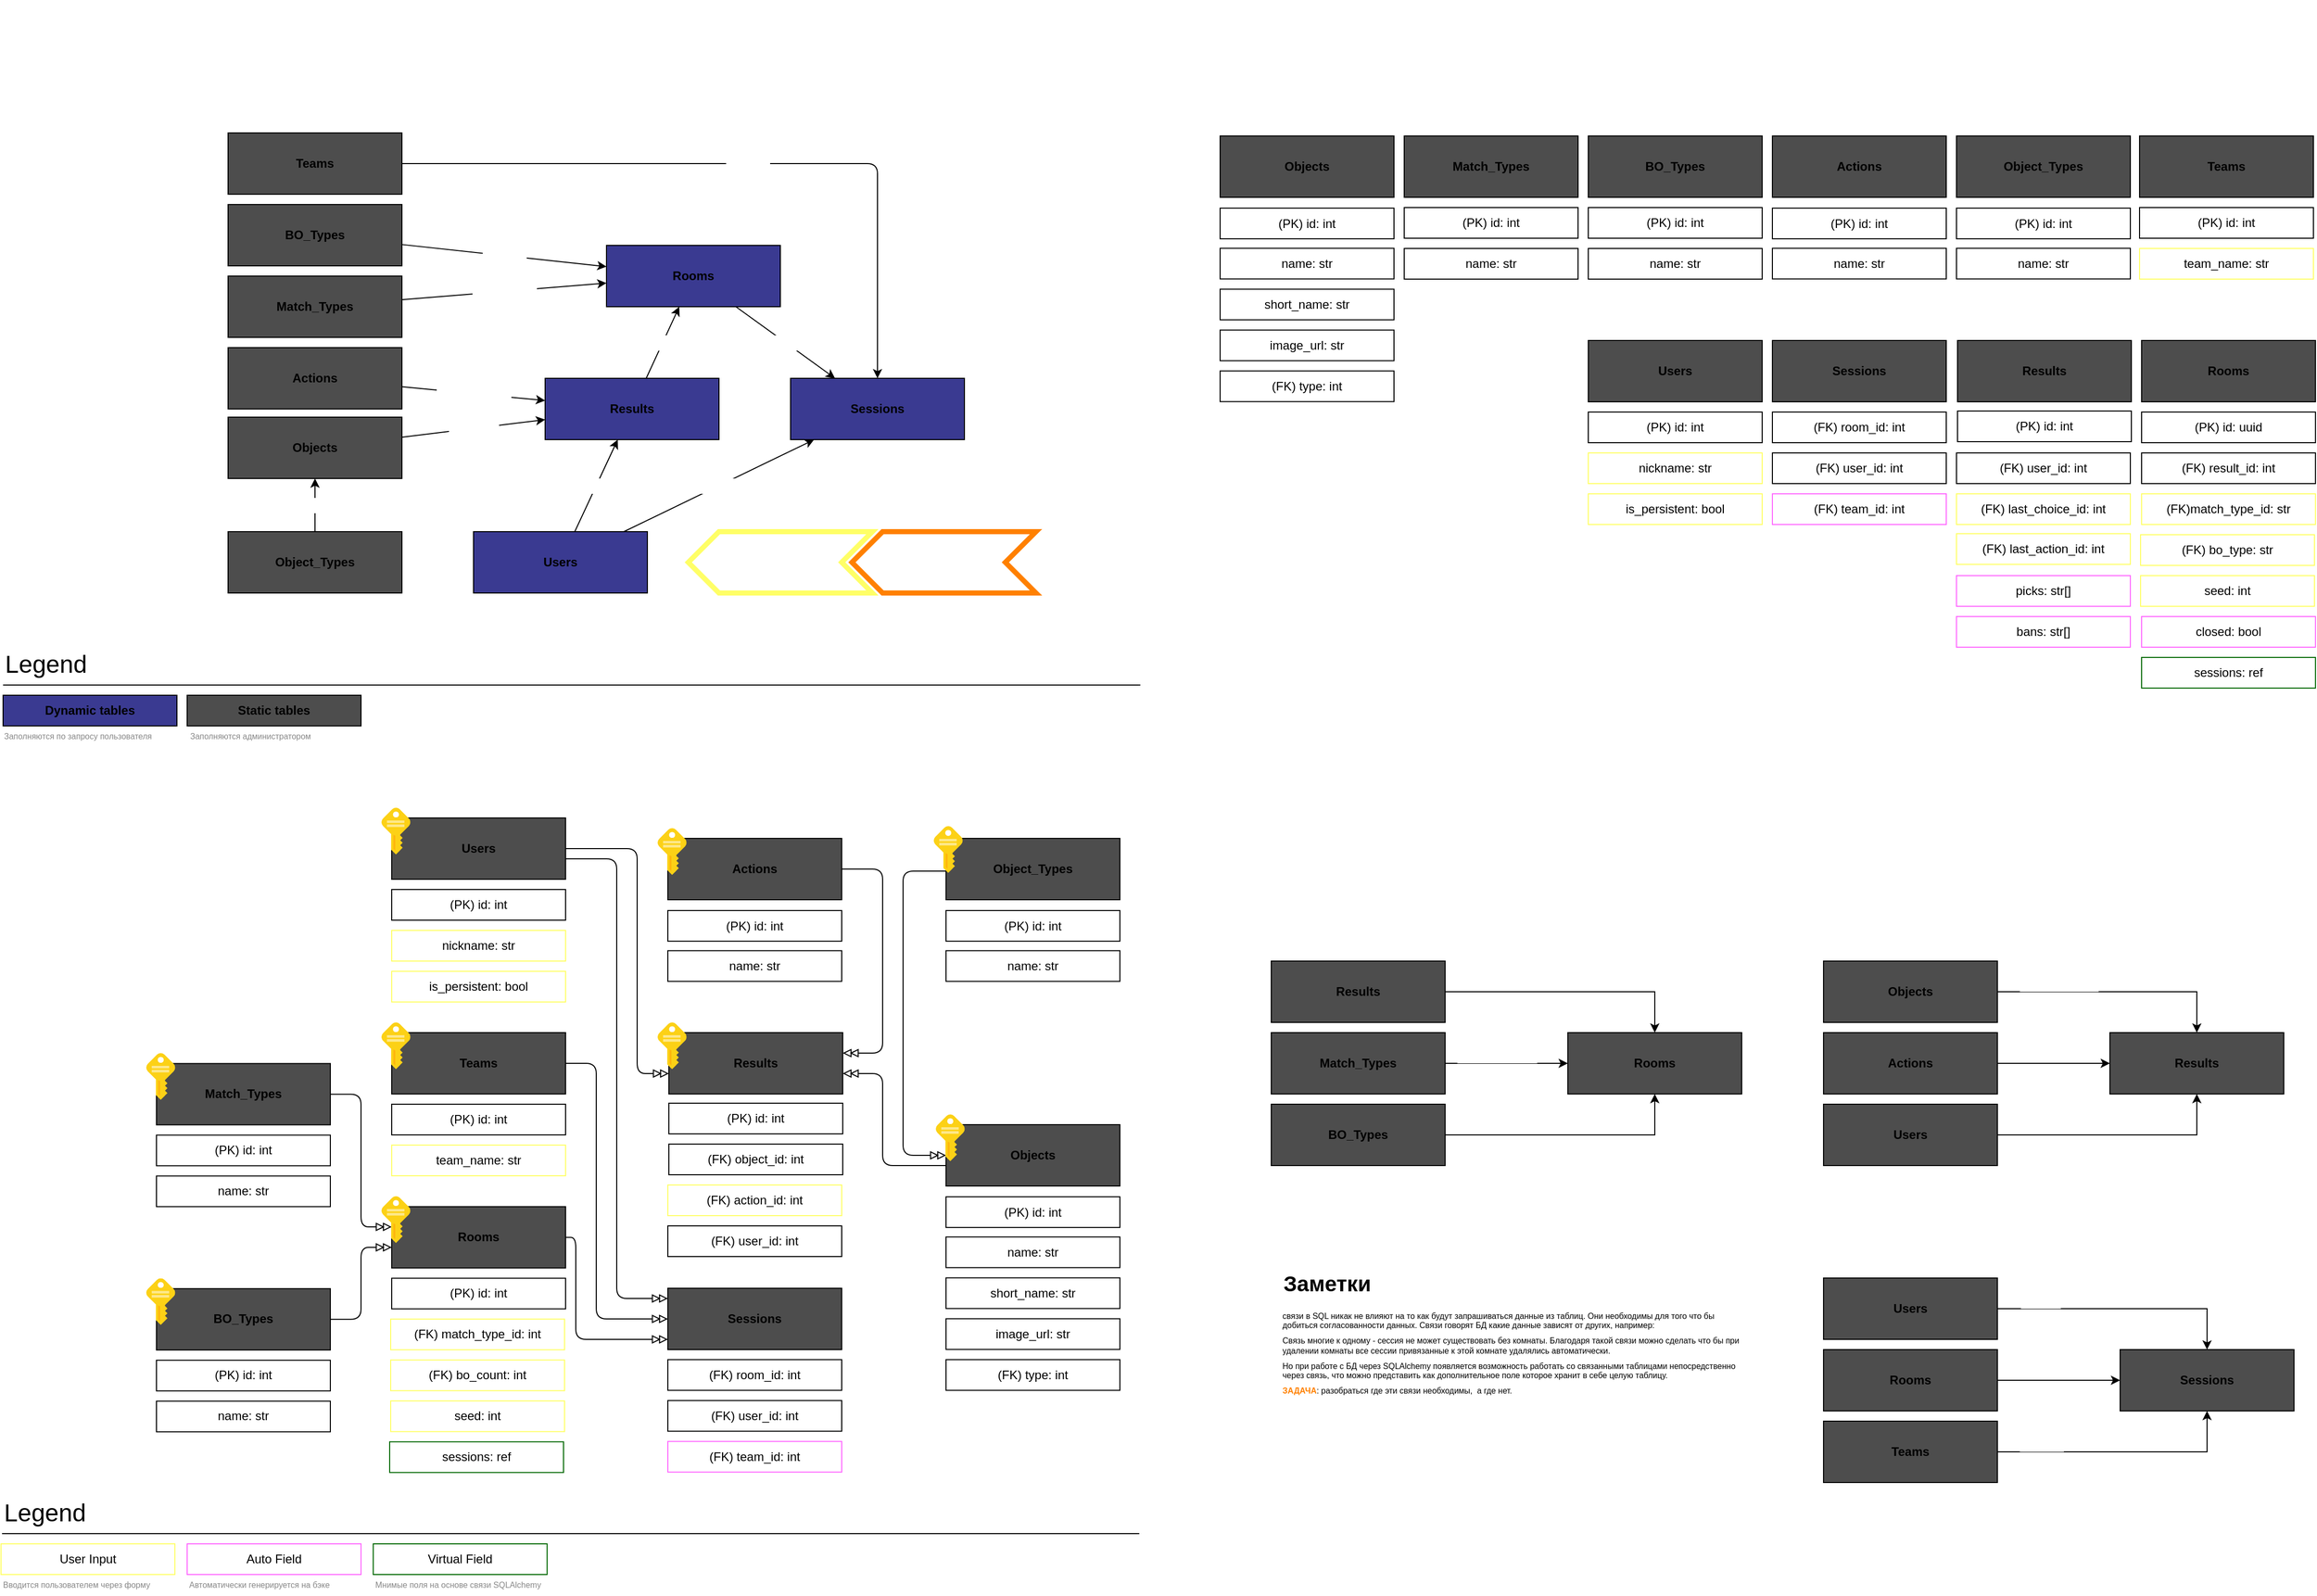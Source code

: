 <mxfile version="16.2.3" type="device" pages="5"><diagram id="msKyM3QTYCGkHJKbw-Ij" name="DB_Arch"><mxGraphModel dx="1673" dy="1735" grid="1" gridSize="10" guides="1" tooltips="1" connect="0" arrows="1" fold="1" page="1" pageScale="1" pageWidth="1169" pageHeight="827" math="0" shadow="0"><root><mxCell id="0"/><mxCell id="1" parent="0"/><mxCell id="wZGH_QOkmGSGh30uLuTO-205" style="edgeStyle=orthogonalEdgeStyle;rounded=1;jumpStyle=none;orthogonalLoop=1;jettySize=auto;html=1;fontSize=12;fontColor=#FFFFFF;startArrow=none;startFill=0;endArrow=doubleBlock;endFill=0;strokeColor=default;elbow=vertical;" edge="1" parent="1" source="4jjwoe7JuIm5MmQz-8s8-1" target="4jjwoe7JuIm5MmQz-8s8-45"><mxGeometry relative="1" as="geometry"><Array as="points"><mxPoint x="590" y="470"/><mxPoint x="590" y="570"/></Array></mxGeometry></mxCell><mxCell id="4jjwoe7JuIm5MmQz-8s8-1" value="Rooms" style="rounded=0;whiteSpace=wrap;html=1;fillColor=#4D4D4D;fontStyle=1" parent="1" vertex="1"><mxGeometry x="410" y="440.2" width="170" height="60" as="geometry"/></mxCell><mxCell id="wZGH_QOkmGSGh30uLuTO-204" style="edgeStyle=orthogonalEdgeStyle;rounded=1;jumpStyle=none;orthogonalLoop=1;jettySize=auto;html=1;fontSize=12;fontColor=#FFFFFF;startArrow=none;startFill=0;endArrow=doubleBlock;endFill=0;strokeColor=default;elbow=vertical;" edge="1" parent="1" source="4jjwoe7JuIm5MmQz-8s8-2" target="4jjwoe7JuIm5MmQz-8s8-45"><mxGeometry relative="1" as="geometry"><Array as="points"><mxPoint x="630" y="100"/><mxPoint x="630" y="530"/></Array></mxGeometry></mxCell><mxCell id="wZGH_QOkmGSGh30uLuTO-208" style="edgeStyle=orthogonalEdgeStyle;rounded=1;jumpStyle=none;orthogonalLoop=1;jettySize=auto;html=1;fontSize=12;fontColor=#FFFFFF;startArrow=none;startFill=0;endArrow=doubleBlock;endFill=0;strokeColor=default;elbow=vertical;" edge="1" parent="1" source="4jjwoe7JuIm5MmQz-8s8-2" target="rAY3adNcIp4noNA6YQVJ-1"><mxGeometry relative="1" as="geometry"><Array as="points"><mxPoint x="650" y="90"/><mxPoint x="650" y="310"/></Array></mxGeometry></mxCell><mxCell id="4jjwoe7JuIm5MmQz-8s8-2" value="Users" style="rounded=0;whiteSpace=wrap;html=1;fillColor=#4D4D4D;fontStyle=1" parent="1" vertex="1"><mxGeometry x="410.0" y="60.0" width="170" height="60" as="geometry"/></mxCell><mxCell id="4jjwoe7JuIm5MmQz-8s8-4" value="(PK) id: int" style="rounded=0;whiteSpace=wrap;html=1;" parent="1" vertex="1"><mxGeometry x="410" y="510.2" width="170" height="30" as="geometry"/></mxCell><mxCell id="4jjwoe7JuIm5MmQz-8s8-5" value="(FK) match_type_id: int" style="rounded=0;whiteSpace=wrap;html=1;strokeColor=#FFFF66;" parent="1" vertex="1"><mxGeometry x="409" y="550.2" width="170" height="30" as="geometry"/></mxCell><mxCell id="4jjwoe7JuIm5MmQz-8s8-6" value="(PK) id: int" style="rounded=0;whiteSpace=wrap;html=1;" parent="1" vertex="1"><mxGeometry x="410.0" y="130.0" width="170" height="30" as="geometry"/></mxCell><mxCell id="4jjwoe7JuIm5MmQz-8s8-7" value="nickname: str" style="rounded=0;whiteSpace=wrap;html=1;strokeColor=#FFFF66;" parent="1" vertex="1"><mxGeometry x="410.0" y="170.0" width="170" height="30" as="geometry"/></mxCell><mxCell id="wZGH_QOkmGSGh30uLuTO-202" style="rounded=1;jumpStyle=none;orthogonalLoop=1;jettySize=auto;html=1;fontSize=12;fontColor=#FFFFFF;startArrow=none;startFill=0;endArrow=doubleBlock;endFill=0;strokeColor=default;elbow=vertical;edgeStyle=orthogonalEdgeStyle;" edge="1" parent="1" source="4jjwoe7JuIm5MmQz-8s8-13" target="4jjwoe7JuIm5MmQz-8s8-1"><mxGeometry relative="1" as="geometry"><Array as="points"><mxPoint x="380" y="330"/><mxPoint x="380" y="460"/></Array></mxGeometry></mxCell><mxCell id="4jjwoe7JuIm5MmQz-8s8-13" value="Match_Types" style="rounded=0;whiteSpace=wrap;html=1;fillColor=#4D4D4D;fontStyle=1" parent="1" vertex="1"><mxGeometry x="180" y="300.2" width="170" height="60" as="geometry"/></mxCell><mxCell id="4jjwoe7JuIm5MmQz-8s8-16" value="name: str" style="rounded=0;whiteSpace=wrap;html=1;" parent="1" vertex="1"><mxGeometry x="180" y="630.4" width="170" height="30" as="geometry"/></mxCell><mxCell id="wZGH_QOkmGSGh30uLuTO-203" style="edgeStyle=orthogonalEdgeStyle;rounded=1;jumpStyle=none;orthogonalLoop=1;jettySize=auto;html=1;fontSize=12;fontColor=#FFFFFF;startArrow=none;startFill=0;endArrow=doubleBlock;endFill=0;strokeColor=default;elbow=vertical;" edge="1" parent="1" source="4jjwoe7JuIm5MmQz-8s8-18" target="4jjwoe7JuIm5MmQz-8s8-1"><mxGeometry relative="1" as="geometry"><Array as="points"><mxPoint x="380" y="550"/><mxPoint x="380" y="480"/></Array></mxGeometry></mxCell><mxCell id="4jjwoe7JuIm5MmQz-8s8-18" value="BO_Types" style="rounded=0;whiteSpace=wrap;html=1;fillColor=#4D4D4D;fontStyle=1" parent="1" vertex="1"><mxGeometry x="180" y="520.4" width="170" height="60" as="geometry"/></mxCell><mxCell id="4jjwoe7JuIm5MmQz-8s8-23" value="(PK) id: int" style="rounded=0;whiteSpace=wrap;html=1;" parent="1" vertex="1"><mxGeometry x="180" y="370.2" width="170" height="30" as="geometry"/></mxCell><mxCell id="4jjwoe7JuIm5MmQz-8s8-24" value="name: str" style="rounded=0;whiteSpace=wrap;html=1;" parent="1" vertex="1"><mxGeometry x="180" y="410.2" width="170" height="30" as="geometry"/></mxCell><mxCell id="4jjwoe7JuIm5MmQz-8s8-25" value="(PK) id: int" style="rounded=0;whiteSpace=wrap;html=1;" parent="1" vertex="1"><mxGeometry x="180" y="590.4" width="170" height="30" as="geometry"/></mxCell><mxCell id="4jjwoe7JuIm5MmQz-8s8-27" value="(FK) bo_count: int" style="rounded=0;whiteSpace=wrap;html=1;strokeColor=#FFFF66;" parent="1" vertex="1"><mxGeometry x="409" y="590.2" width="170" height="30" as="geometry"/></mxCell><mxCell id="4jjwoe7JuIm5MmQz-8s8-45" value="Sessions" style="rounded=0;whiteSpace=wrap;html=1;fillColor=#4D4D4D;fontStyle=1" parent="1" vertex="1"><mxGeometry x="680" y="520" width="170" height="60" as="geometry"/></mxCell><mxCell id="4jjwoe7JuIm5MmQz-8s8-47" value="(FK) room_id: int" style="rounded=0;whiteSpace=wrap;html=1;" parent="1" vertex="1"><mxGeometry x="680" y="589.82" width="170" height="30" as="geometry"/></mxCell><mxCell id="4jjwoe7JuIm5MmQz-8s8-48" value="(FK)&amp;nbsp;user_id: int" style="rounded=0;whiteSpace=wrap;html=1;" parent="1" vertex="1"><mxGeometry x="680" y="629.82" width="170" height="30" as="geometry"/></mxCell><mxCell id="4jjwoe7JuIm5MmQz-8s8-49" value="User Input" style="rounded=0;whiteSpace=wrap;html=1;strokeColor=#FFFF66;" parent="1" vertex="1"><mxGeometry x="28" y="770" width="170" height="30" as="geometry"/></mxCell><mxCell id="4jjwoe7JuIm5MmQz-8s8-50" value="Auto Field" style="rounded=0;whiteSpace=wrap;html=1;strokeColor=#FF66FF;" parent="1" vertex="1"><mxGeometry x="210" y="770" width="170" height="30" as="geometry"/></mxCell><mxCell id="wZGH_QOkmGSGh30uLuTO-206" style="edgeStyle=orthogonalEdgeStyle;rounded=1;jumpStyle=none;orthogonalLoop=1;jettySize=auto;html=1;fontSize=12;fontColor=#FFFFFF;startArrow=none;startFill=0;endArrow=doubleBlock;endFill=0;strokeColor=default;elbow=vertical;" edge="1" parent="1" source="4jjwoe7JuIm5MmQz-8s8-51" target="4jjwoe7JuIm5MmQz-8s8-45"><mxGeometry relative="1" as="geometry"><Array as="points"><mxPoint x="610" y="300"/><mxPoint x="610" y="550"/></Array></mxGeometry></mxCell><mxCell id="4jjwoe7JuIm5MmQz-8s8-51" value="Teams" style="rounded=0;whiteSpace=wrap;html=1;fillColor=#4D4D4D;fontStyle=1" parent="1" vertex="1"><mxGeometry x="410.0" y="270" width="170" height="60" as="geometry"/></mxCell><mxCell id="4jjwoe7JuIm5MmQz-8s8-54" value="team_name: str" style="rounded=0;whiteSpace=wrap;html=1;strokeColor=#FFFF66;" parent="1" vertex="1"><mxGeometry x="410.0" y="380" width="170" height="30" as="geometry"/></mxCell><mxCell id="4jjwoe7JuIm5MmQz-8s8-55" value="(PK) id: int" style="rounded=0;whiteSpace=wrap;html=1;" parent="1" vertex="1"><mxGeometry x="410.0" y="340" width="170" height="30" as="geometry"/></mxCell><mxCell id="4jjwoe7JuIm5MmQz-8s8-60" value="&lt;font style=&quot;font-size: 24px&quot;&gt;Legend&lt;/font&gt;" style="text;html=1;strokeColor=none;fillColor=none;align=left;verticalAlign=middle;whiteSpace=wrap;rounded=0;" parent="1" vertex="1"><mxGeometry x="29" y="720" width="92" height="40" as="geometry"/></mxCell><mxCell id="4jjwoe7JuIm5MmQz-8s8-62" value="" style="endArrow=none;html=1;rounded=0;fontSize=24;exitX=0;exitY=1;exitDx=0;exitDy=0;" parent="1" source="4jjwoe7JuIm5MmQz-8s8-60" edge="1"><mxGeometry width="50" height="50" relative="1" as="geometry"><mxPoint x="771" y="600" as="sourcePoint"/><mxPoint x="1141" y="760" as="targetPoint"/></mxGeometry></mxCell><mxCell id="HljinGuqUD7LIQX1igDH-1" value="is_persistent: bool" style="rounded=0;whiteSpace=wrap;html=1;strokeColor=#FFFF66;" parent="1" vertex="1"><mxGeometry x="410.0" y="210.0" width="170" height="30" as="geometry"/></mxCell><mxCell id="HljinGuqUD7LIQX1igDH-6" value="seed: int" style="rounded=0;whiteSpace=wrap;html=1;strokeColor=#FFFF66;" parent="1" vertex="1"><mxGeometry x="409" y="630.2" width="170" height="30" as="geometry"/></mxCell><mxCell id="rAY3adNcIp4noNA6YQVJ-1" value="Results" style="rounded=0;whiteSpace=wrap;html=1;fillColor=#4D4D4D;fontStyle=1" parent="1" vertex="1"><mxGeometry x="681" y="270" width="170" height="60" as="geometry"/></mxCell><mxCell id="rAY3adNcIp4noNA6YQVJ-2" value="(PK) id: int" style="rounded=0;whiteSpace=wrap;html=1;" parent="1" vertex="1"><mxGeometry x="681" y="339" width="170" height="30" as="geometry"/></mxCell><mxCell id="rAY3adNcIp4noNA6YQVJ-4" value="(FK) action_id: int" style="rounded=0;whiteSpace=wrap;html=1;strokeColor=#FFFF66;" parent="1" vertex="1"><mxGeometry x="680" y="419" width="170" height="30" as="geometry"/></mxCell><mxCell id="rAY3adNcIp4noNA6YQVJ-5" value="(FK) object_id: int" style="rounded=0;whiteSpace=wrap;html=1;" parent="1" vertex="1"><mxGeometry x="681" y="379" width="170" height="30" as="geometry"/></mxCell><mxCell id="rAY3adNcIp4noNA6YQVJ-7" value="(FK) user_id: int" style="rounded=0;whiteSpace=wrap;html=1;" parent="1" vertex="1"><mxGeometry x="680" y="459" width="170" height="30" as="geometry"/></mxCell><mxCell id="IEd39z6FHSVM6WoBBZto-1" value="(FK) team_id: int" style="rounded=0;whiteSpace=wrap;html=1;strokeColor=#FF66FF;" parent="1" vertex="1"><mxGeometry x="680" y="669.82" width="170" height="30" as="geometry"/></mxCell><mxCell id="IEd39z6FHSVM6WoBBZto-2" value="sessions: ref" style="rounded=0;whiteSpace=wrap;html=1;strokeColor=#006600;" parent="1" vertex="1"><mxGeometry x="408" y="670.2" width="170" height="30" as="geometry"/></mxCell><mxCell id="Pdu6vEGgEKiIDiA17Eyo-1" value="Вводится пользователем через форму" style="text;html=1;strokeColor=none;fillColor=none;align=left;verticalAlign=middle;whiteSpace=wrap;rounded=0;shadow=0;glass=0;labelBorderColor=none;fontSize=8;fontColor=#878787;" parent="1" vertex="1"><mxGeometry x="28" y="800" width="170" height="20" as="geometry"/></mxCell><mxCell id="Pdu6vEGgEKiIDiA17Eyo-2" value="Автоматически генерируется на бэке" style="text;html=1;strokeColor=none;fillColor=none;align=left;verticalAlign=middle;whiteSpace=wrap;rounded=0;shadow=0;glass=0;labelBorderColor=none;fontSize=8;fontColor=#878787;" parent="1" vertex="1"><mxGeometry x="210" y="800" width="170" height="20" as="geometry"/></mxCell><mxCell id="qCTBJWdA8ET0f0xkRoKU-1" value="Virtual Field" style="rounded=0;whiteSpace=wrap;html=1;strokeColor=#006600;" vertex="1" parent="1"><mxGeometry x="391.94" y="770" width="170" height="30" as="geometry"/></mxCell><mxCell id="qCTBJWdA8ET0f0xkRoKU-2" value="Мнимые поля на основе связи SQLAlchemy" style="text;html=1;strokeColor=none;fillColor=none;align=left;verticalAlign=middle;whiteSpace=wrap;rounded=0;shadow=0;glass=0;labelBorderColor=none;fontSize=8;fontColor=#878787;" vertex="1" parent="1"><mxGeometry x="391.94" y="800" width="170" height="20" as="geometry"/></mxCell><mxCell id="qCTBJWdA8ET0f0xkRoKU-4" value="Заметки" style="text;html=1;strokeColor=none;fillColor=none;align=left;verticalAlign=middle;whiteSpace=wrap;rounded=0;fontSize=21;fontStyle=1" vertex="1" parent="1"><mxGeometry x="1280" y="500" width="180" height="30" as="geometry"/></mxCell><mxCell id="qCTBJWdA8ET0f0xkRoKU-5" value="&lt;h1 style=&quot;text-align: left ; font-size: 8px&quot;&gt;&lt;span style=&quot;font-weight: 400 ; font-size: 8px&quot;&gt;&lt;font style=&quot;font-size: 8px ; line-height: 0.3&quot;&gt;связи в SQL никак не влияют на то как будут запрашиваться данные из таблиц. Они необходимы для того что бы добиться согласованности данных. Связи говорят БД какие данные зависят от других, например:&lt;/font&gt;&lt;/span&gt;&lt;/h1&gt;&lt;h1 style=&quot;text-align: left ; font-size: 8px&quot;&gt;&lt;span style=&quot;font-weight: 400 ; font-size: 8px&quot;&gt;&lt;font style=&quot;font-size: 8px ; line-height: 0.3&quot;&gt;Связь многие к одному - сессия не может существовать без комнаты. Благодаря такой связи можно сделать что бы при удалении комнаты все сессии привязанные к этой комнате удалялись автоматически.&lt;/font&gt;&lt;/span&gt;&lt;/h1&gt;&lt;h1 style=&quot;text-align: left ; font-size: 8px&quot;&gt;&lt;span style=&quot;font-weight: 400 ; font-size: 8px&quot;&gt;&lt;font style=&quot;font-size: 8px ; line-height: 0.3&quot;&gt;Но при работе с БД через SQLAlchemy появляется возможность работать со связанными таблицами непосредственно через связь, что можно представить как дополнительное поле которое хранит в себе целую таблицу.&lt;/font&gt;&lt;/span&gt;&lt;/h1&gt;&lt;div style=&quot;text-align: left&quot;&gt;&lt;b&gt;&lt;font color=&quot;#ff8000&quot;&gt;ЗАДАЧА&lt;/font&gt;&lt;/b&gt;: разобраться где эти связи необходимы,&amp;nbsp; а где нет.&lt;/div&gt;" style="text;html=1;strokeColor=none;fillColor=none;align=center;verticalAlign=middle;whiteSpace=wrap;rounded=0;fontSize=8;imageWidth=24;" vertex="1" parent="1"><mxGeometry x="1280" y="530" width="452" height="102.3" as="geometry"/></mxCell><mxCell id="wZGH_QOkmGSGh30uLuTO-210" style="edgeStyle=orthogonalEdgeStyle;rounded=1;jumpStyle=none;orthogonalLoop=1;jettySize=auto;html=1;fontSize=12;fontColor=#FFFFFF;startArrow=none;startFill=0;endArrow=doubleBlock;endFill=0;strokeColor=default;elbow=vertical;" edge="1" parent="1" source="JbDyKo0zZpgBaeJ1JBka-1" target="rAY3adNcIp4noNA6YQVJ-1"><mxGeometry relative="1" as="geometry"><Array as="points"><mxPoint x="890" y="400"/><mxPoint x="890" y="310"/></Array></mxGeometry></mxCell><mxCell id="JbDyKo0zZpgBaeJ1JBka-1" value="Objects" style="rounded=0;whiteSpace=wrap;html=1;fillColor=#4D4D4D;fontStyle=1;glass=0;shadow=0;" vertex="1" parent="1"><mxGeometry x="952" y="360" width="170" height="60" as="geometry"/></mxCell><mxCell id="JbDyKo0zZpgBaeJ1JBka-3" value="name: str" style="rounded=0;whiteSpace=wrap;html=1;" vertex="1" parent="1"><mxGeometry x="952" y="469.82" width="170" height="30" as="geometry"/></mxCell><mxCell id="JbDyKo0zZpgBaeJ1JBka-4" value="image_url: str" style="rounded=0;whiteSpace=wrap;html=1;" vertex="1" parent="1"><mxGeometry x="952" y="549.82" width="170" height="30" as="geometry"/></mxCell><mxCell id="JbDyKo0zZpgBaeJ1JBka-5" value="short_name: str" style="rounded=0;whiteSpace=wrap;html=1;" vertex="1" parent="1"><mxGeometry x="952" y="509.82" width="170" height="30" as="geometry"/></mxCell><mxCell id="JbDyKo0zZpgBaeJ1JBka-6" value="(FK) type: int" style="rounded=0;whiteSpace=wrap;html=1;" vertex="1" parent="1"><mxGeometry x="952" y="589.82" width="170" height="30" as="geometry"/></mxCell><mxCell id="JbDyKo0zZpgBaeJ1JBka-8" value="(PK) id: int" style="rounded=0;whiteSpace=wrap;html=1;" vertex="1" parent="1"><mxGeometry x="952" y="430.57" width="170" height="30" as="geometry"/></mxCell><mxCell id="wZGH_QOkmGSGh30uLuTO-209" style="edgeStyle=orthogonalEdgeStyle;rounded=1;jumpStyle=none;orthogonalLoop=1;jettySize=auto;html=1;fontSize=12;fontColor=#FFFFFF;startArrow=none;startFill=0;endArrow=doubleBlock;endFill=0;strokeColor=default;elbow=vertical;" edge="1" parent="1" source="JbDyKo0zZpgBaeJ1JBka-10" target="rAY3adNcIp4noNA6YQVJ-1"><mxGeometry relative="1" as="geometry"><Array as="points"><mxPoint x="890" y="110"/><mxPoint x="890" y="290"/></Array></mxGeometry></mxCell><mxCell id="JbDyKo0zZpgBaeJ1JBka-10" value="Actions" style="rounded=0;whiteSpace=wrap;html=1;fillColor=#4D4D4D;fontStyle=1;glass=0;shadow=0;" vertex="1" parent="1"><mxGeometry x="680" y="80" width="170" height="60" as="geometry"/></mxCell><mxCell id="JbDyKo0zZpgBaeJ1JBka-11" value="name: str" style="rounded=0;whiteSpace=wrap;html=1;" vertex="1" parent="1"><mxGeometry x="680" y="189.82" width="170" height="30" as="geometry"/></mxCell><mxCell id="JbDyKo0zZpgBaeJ1JBka-12" value="(PK) id: int" style="rounded=0;whiteSpace=wrap;html=1;" vertex="1" parent="1"><mxGeometry x="680" y="150.57" width="170" height="30" as="geometry"/></mxCell><mxCell id="wZGH_QOkmGSGh30uLuTO-211" style="edgeStyle=orthogonalEdgeStyle;rounded=1;jumpStyle=none;orthogonalLoop=1;jettySize=auto;html=1;fontSize=12;fontColor=#FFFFFF;startArrow=none;startFill=0;endArrow=doubleBlock;endFill=0;strokeColor=default;elbow=vertical;" edge="1" parent="1" source="JbDyKo0zZpgBaeJ1JBka-24" target="JbDyKo0zZpgBaeJ1JBka-1"><mxGeometry relative="1" as="geometry"><Array as="points"><mxPoint x="910" y="112"/><mxPoint x="910" y="390"/></Array></mxGeometry></mxCell><mxCell id="JbDyKo0zZpgBaeJ1JBka-24" value="Object_Types" style="rounded=0;whiteSpace=wrap;html=1;fillColor=#4D4D4D;fontStyle=1;glass=0;shadow=0;" vertex="1" parent="1"><mxGeometry x="952" y="80" width="170" height="60" as="geometry"/></mxCell><mxCell id="JbDyKo0zZpgBaeJ1JBka-25" value="name: str" style="rounded=0;whiteSpace=wrap;html=1;" vertex="1" parent="1"><mxGeometry x="952" y="189.82" width="170" height="30" as="geometry"/></mxCell><mxCell id="JbDyKo0zZpgBaeJ1JBka-26" value="(PK) id: int" style="rounded=0;whiteSpace=wrap;html=1;" vertex="1" parent="1"><mxGeometry x="952" y="150.57" width="170" height="30" as="geometry"/></mxCell><mxCell id="JbDyKo0zZpgBaeJ1JBka-27" value="" style="sketch=0;aspect=fixed;html=1;points=[];align=center;image;fontSize=12;image=img/lib/mscae/Key.svg;fontColor=#FF8000;strokeColor=#006600;" vertex="1" parent="1"><mxGeometry x="940" y="68.0" width="28.34" height="45.7" as="geometry"/></mxCell><mxCell id="JbDyKo0zZpgBaeJ1JBka-76" style="edgeStyle=orthogonalEdgeStyle;rounded=0;orthogonalLoop=1;jettySize=auto;html=1;entryX=0;entryY=0.5;entryDx=0;entryDy=0;fontSize=41;fontColor=#FFFFFF;endArrow=classic;endFill=1;" edge="1" parent="1" source="JbDyKo0zZpgBaeJ1JBka-70" target="JbDyKo0zZpgBaeJ1JBka-71"><mxGeometry relative="1" as="geometry"><Array as="points"><mxPoint x="2080" y="610"/><mxPoint x="2080" y="610"/></Array></mxGeometry></mxCell><mxCell id="JbDyKo0zZpgBaeJ1JBka-81" value="room_id" style="edgeLabel;html=1;align=left;verticalAlign=bottom;resizable=0;points=[];fontSize=12;fontColor=#FFFFFF;" vertex="1" connectable="0" parent="JbDyKo0zZpgBaeJ1JBka-76"><mxGeometry x="-0.352" y="1" relative="1" as="geometry"><mxPoint x="-15" as="offset"/></mxGeometry></mxCell><mxCell id="JbDyKo0zZpgBaeJ1JBka-70" value="Rooms" style="rounded=0;whiteSpace=wrap;html=1;fillColor=#4D4D4D;fontStyle=1" vertex="1" parent="1"><mxGeometry x="1810" y="580.0" width="170" height="60" as="geometry"/></mxCell><mxCell id="JbDyKo0zZpgBaeJ1JBka-74" style="edgeStyle=orthogonalEdgeStyle;rounded=0;orthogonalLoop=1;jettySize=auto;html=1;entryX=0.5;entryY=0;entryDx=0;entryDy=0;fontSize=12;fontColor=#FFFFFF;endArrow=none;endFill=0;startArrow=classic;startFill=1;align=center;verticalAlign=top;" edge="1" parent="1" source="JbDyKo0zZpgBaeJ1JBka-71" target="JbDyKo0zZpgBaeJ1JBka-73"><mxGeometry relative="1" as="geometry"><Array as="points"><mxPoint x="2185" y="680"/><mxPoint x="1895" y="680"/></Array></mxGeometry></mxCell><mxCell id="JbDyKo0zZpgBaeJ1JBka-79" value="team_id" style="edgeLabel;html=1;align=left;verticalAlign=bottom;resizable=0;points=[];fontSize=12;fontColor=#FFFFFF;" vertex="1" connectable="0" parent="JbDyKo0zZpgBaeJ1JBka-74"><mxGeometry x="-0.11" y="1" relative="1" as="geometry"><mxPoint x="-65" as="offset"/></mxGeometry></mxCell><mxCell id="JbDyKo0zZpgBaeJ1JBka-71" value="Sessions" style="rounded=0;whiteSpace=wrap;html=1;fillColor=#4D4D4D;fontStyle=1" vertex="1" parent="1"><mxGeometry x="2100" y="580" width="170" height="60" as="geometry"/></mxCell><mxCell id="JbDyKo0zZpgBaeJ1JBka-75" style="edgeStyle=orthogonalEdgeStyle;rounded=0;orthogonalLoop=1;jettySize=auto;html=1;fontSize=41;fontColor=#FFFFFF;endArrow=classic;endFill=1;" edge="1" parent="1" source="JbDyKo0zZpgBaeJ1JBka-72" target="JbDyKo0zZpgBaeJ1JBka-71"><mxGeometry relative="1" as="geometry"/></mxCell><mxCell id="JbDyKo0zZpgBaeJ1JBka-80" value="user_id" style="edgeLabel;html=1;align=left;verticalAlign=bottom;resizable=0;points=[];fontSize=12;fontColor=#FFFFFF;" vertex="1" connectable="0" parent="JbDyKo0zZpgBaeJ1JBka-75"><mxGeometry x="0.187" y="-1" relative="1" as="geometry"><mxPoint x="-125" as="offset"/></mxGeometry></mxCell><mxCell id="JbDyKo0zZpgBaeJ1JBka-72" value="Users" style="rounded=0;whiteSpace=wrap;html=1;fillColor=#4D4D4D;fontStyle=1" vertex="1" parent="1"><mxGeometry x="1810" y="510" width="170" height="60" as="geometry"/></mxCell><mxCell id="JbDyKo0zZpgBaeJ1JBka-73" value="Teams" style="rounded=0;whiteSpace=wrap;html=1;fillColor=#4D4D4D;fontStyle=1" vertex="1" parent="1"><mxGeometry x="1810" y="650" width="170" height="60" as="geometry"/></mxCell><mxCell id="wZGH_QOkmGSGh30uLuTO-7" value="Results" style="rounded=0;whiteSpace=wrap;html=1;fillColor=#4D4D4D;fontStyle=1" vertex="1" parent="1"><mxGeometry x="2090" y="270" width="170" height="60" as="geometry"/></mxCell><mxCell id="wZGH_QOkmGSGh30uLuTO-13" value="" style="edgeStyle=orthogonalEdgeStyle;rounded=0;orthogonalLoop=1;jettySize=auto;html=1;fontSize=12;fontColor=#FFFFFF;startArrow=none;startFill=0;endArrow=classic;endFill=1;verticalAlign=bottom;" edge="1" parent="1" source="wZGH_QOkmGSGh30uLuTO-8" target="wZGH_QOkmGSGh30uLuTO-7"><mxGeometry relative="1" as="geometry"/></mxCell><mxCell id="wZGH_QOkmGSGh30uLuTO-18" value="last_action_id" style="edgeLabel;html=1;align=center;verticalAlign=bottom;resizable=0;points=[];fontSize=12;fontColor=#FFFFFF;" vertex="1" connectable="0" parent="wZGH_QOkmGSGh30uLuTO-13"><mxGeometry x="0.333" y="1" relative="1" as="geometry"><mxPoint x="-13" as="offset"/></mxGeometry></mxCell><mxCell id="wZGH_QOkmGSGh30uLuTO-8" value="Actions" style="rounded=0;whiteSpace=wrap;html=1;fillColor=#4D4D4D;fontStyle=1;glass=0;shadow=0;" vertex="1" parent="1"><mxGeometry x="1810" y="270" width="170" height="60" as="geometry"/></mxCell><mxCell id="wZGH_QOkmGSGh30uLuTO-12" style="edgeStyle=orthogonalEdgeStyle;rounded=0;orthogonalLoop=1;jettySize=auto;html=1;fontSize=12;fontColor=#FFFFFF;startArrow=none;startFill=0;endArrow=classic;endFill=1;" edge="1" parent="1" source="wZGH_QOkmGSGh30uLuTO-9" target="wZGH_QOkmGSGh30uLuTO-7"><mxGeometry relative="1" as="geometry"/></mxCell><mxCell id="wZGH_QOkmGSGh30uLuTO-15" value="last_choice_id" style="edgeLabel;html=1;align=center;verticalAlign=bottom;resizable=0;points=[];fontSize=12;fontColor=#FFFFFF;" vertex="1" connectable="0" parent="wZGH_QOkmGSGh30uLuTO-12"><mxGeometry x="-0.255" y="-1" relative="1" as="geometry"><mxPoint x="-28" as="offset"/></mxGeometry></mxCell><mxCell id="wZGH_QOkmGSGh30uLuTO-9" value="Objects" style="rounded=0;whiteSpace=wrap;html=1;fillColor=#4D4D4D;fontStyle=1;glass=0;shadow=0;" vertex="1" parent="1"><mxGeometry x="1810" y="200" width="170" height="60" as="geometry"/></mxCell><mxCell id="wZGH_QOkmGSGh30uLuTO-14" style="edgeStyle=orthogonalEdgeStyle;rounded=0;orthogonalLoop=1;jettySize=auto;html=1;entryX=0.5;entryY=1;entryDx=0;entryDy=0;fontSize=12;fontColor=#FFFFFF;startArrow=none;startFill=0;endArrow=classic;endFill=1;" edge="1" parent="1" source="wZGH_QOkmGSGh30uLuTO-10" target="wZGH_QOkmGSGh30uLuTO-7"><mxGeometry relative="1" as="geometry"/></mxCell><mxCell id="wZGH_QOkmGSGh30uLuTO-19" value="user_id" style="edgeLabel;html=1;align=center;verticalAlign=bottom;resizable=0;points=[];fontSize=12;fontColor=#FFFFFF;" vertex="1" connectable="0" parent="wZGH_QOkmGSGh30uLuTO-14"><mxGeometry x="-0.389" relative="1" as="geometry"><mxPoint x="-32" as="offset"/></mxGeometry></mxCell><mxCell id="wZGH_QOkmGSGh30uLuTO-10" value="Users" style="rounded=0;whiteSpace=wrap;html=1;fillColor=#4D4D4D;fontStyle=1" vertex="1" parent="1"><mxGeometry x="1810" y="340" width="170" height="60" as="geometry"/></mxCell><mxCell id="wZGH_QOkmGSGh30uLuTO-21" style="edgeStyle=orthogonalEdgeStyle;rounded=0;orthogonalLoop=1;jettySize=auto;html=1;entryX=0.5;entryY=1;entryDx=0;entryDy=0;fontSize=41;fontColor=#FFFFFF;endArrow=classic;endFill=1;" edge="1" parent="1" source="wZGH_QOkmGSGh30uLuTO-23" target="wZGH_QOkmGSGh30uLuTO-26"><mxGeometry relative="1" as="geometry"><Array as="points"><mxPoint x="1645" y="370"/></Array></mxGeometry></mxCell><mxCell id="wZGH_QOkmGSGh30uLuTO-22" value="bo_type_id" style="edgeLabel;html=1;align=left;verticalAlign=bottom;resizable=0;points=[];fontSize=12;fontColor=#FFFFFF;" vertex="1" connectable="0" parent="wZGH_QOkmGSGh30uLuTO-21"><mxGeometry x="-0.352" y="1" relative="1" as="geometry"><mxPoint x="-69" as="offset"/></mxGeometry></mxCell><mxCell id="wZGH_QOkmGSGh30uLuTO-23" value="BO_Types" style="rounded=0;whiteSpace=wrap;html=1;fillColor=#4D4D4D;fontStyle=1" vertex="1" parent="1"><mxGeometry x="1270" y="340.0" width="170" height="60" as="geometry"/></mxCell><mxCell id="wZGH_QOkmGSGh30uLuTO-26" value="Rooms" style="rounded=0;whiteSpace=wrap;html=1;fillColor=#4D4D4D;fontStyle=1" vertex="1" parent="1"><mxGeometry x="1560" y="270" width="170" height="60" as="geometry"/></mxCell><mxCell id="wZGH_QOkmGSGh30uLuTO-27" style="edgeStyle=orthogonalEdgeStyle;rounded=0;orthogonalLoop=1;jettySize=auto;html=1;fontSize=41;fontColor=#FFFFFF;endArrow=classic;endFill=1;" edge="1" parent="1" source="wZGH_QOkmGSGh30uLuTO-29" target="wZGH_QOkmGSGh30uLuTO-26"><mxGeometry relative="1" as="geometry"/></mxCell><mxCell id="wZGH_QOkmGSGh30uLuTO-28" value="match_type_id" style="edgeLabel;html=1;align=left;verticalAlign=bottom;resizable=0;points=[];fontSize=12;fontColor=#FFFFFF;" vertex="1" connectable="0" parent="wZGH_QOkmGSGh30uLuTO-27"><mxGeometry x="0.187" y="-1" relative="1" as="geometry"><mxPoint x="-61" as="offset"/></mxGeometry></mxCell><mxCell id="wZGH_QOkmGSGh30uLuTO-29" value="Match_Types" style="rounded=0;whiteSpace=wrap;html=1;fillColor=#4D4D4D;fontStyle=1" vertex="1" parent="1"><mxGeometry x="1270" y="270" width="170" height="60" as="geometry"/></mxCell><mxCell id="wZGH_QOkmGSGh30uLuTO-31" style="edgeStyle=orthogonalEdgeStyle;rounded=0;orthogonalLoop=1;jettySize=auto;html=1;entryX=0.5;entryY=0;entryDx=0;entryDy=0;fontSize=12;fontColor=#FFFFFF;startArrow=none;startFill=0;endArrow=classic;endFill=1;" edge="1" parent="1" source="wZGH_QOkmGSGh30uLuTO-33" target="wZGH_QOkmGSGh30uLuTO-26"><mxGeometry relative="1" as="geometry"/></mxCell><mxCell id="wZGH_QOkmGSGh30uLuTO-32" value="result_id" style="edgeLabel;html=1;align=left;verticalAlign=bottom;resizable=0;points=[];fontSize=12;fontColor=#FFFFFF;" vertex="1" connectable="0" parent="wZGH_QOkmGSGh30uLuTO-31"><mxGeometry x="-0.051" y="-1" relative="1" as="geometry"><mxPoint x="-106" y="-1" as="offset"/></mxGeometry></mxCell><mxCell id="wZGH_QOkmGSGh30uLuTO-33" value="Results" style="rounded=0;whiteSpace=wrap;html=1;fillColor=#4D4D4D;fontStyle=1" vertex="1" parent="1"><mxGeometry x="1270" y="200" width="170" height="60" as="geometry"/></mxCell><mxCell id="wZGH_QOkmGSGh30uLuTO-38" value="Users" style="rounded=0;whiteSpace=wrap;html=1;fillColor=#4D4D4D;fontStyle=1" vertex="1" parent="1"><mxGeometry x="1580" y="-407" width="170" height="60" as="geometry"/></mxCell><mxCell id="wZGH_QOkmGSGh30uLuTO-41" value="(PK) id: int" style="rounded=0;whiteSpace=wrap;html=1;" vertex="1" parent="1"><mxGeometry x="1580" y="-337" width="170" height="30" as="geometry"/></mxCell><mxCell id="wZGH_QOkmGSGh30uLuTO-42" value="nickname: str" style="rounded=0;whiteSpace=wrap;html=1;strokeColor=#FFFF66;" vertex="1" parent="1"><mxGeometry x="1580" y="-297" width="170" height="30" as="geometry"/></mxCell><mxCell id="wZGH_QOkmGSGh30uLuTO-43" value="Match_Types" style="rounded=0;whiteSpace=wrap;html=1;fillColor=#4D4D4D;fontStyle=1" vertex="1" parent="1"><mxGeometry x="1400" y="-607" width="170" height="60" as="geometry"/></mxCell><mxCell id="wZGH_QOkmGSGh30uLuTO-44" value="name: str" style="rounded=0;whiteSpace=wrap;html=1;" vertex="1" parent="1"><mxGeometry x="1580" y="-497.0" width="170" height="30" as="geometry"/></mxCell><mxCell id="wZGH_QOkmGSGh30uLuTO-45" value="BO_Types" style="rounded=0;whiteSpace=wrap;html=1;fillColor=#4D4D4D;fontStyle=1" vertex="1" parent="1"><mxGeometry x="1580" y="-607" width="170" height="60" as="geometry"/></mxCell><mxCell id="wZGH_QOkmGSGh30uLuTO-46" value="(PK) id: int" style="rounded=0;whiteSpace=wrap;html=1;" vertex="1" parent="1"><mxGeometry x="1400" y="-537" width="170" height="30" as="geometry"/></mxCell><mxCell id="wZGH_QOkmGSGh30uLuTO-47" value="name: str" style="rounded=0;whiteSpace=wrap;html=1;" vertex="1" parent="1"><mxGeometry x="1400" y="-497" width="170" height="30" as="geometry"/></mxCell><mxCell id="wZGH_QOkmGSGh30uLuTO-48" value="(PK) id: int" style="rounded=0;whiteSpace=wrap;html=1;" vertex="1" parent="1"><mxGeometry x="1580" y="-537" width="170" height="30" as="geometry"/></mxCell><mxCell id="wZGH_QOkmGSGh30uLuTO-58" value="is_persistent: bool" style="rounded=0;whiteSpace=wrap;html=1;strokeColor=#FFFF66;" vertex="1" parent="1"><mxGeometry x="1580" y="-257.0" width="170" height="30" as="geometry"/></mxCell><mxCell id="wZGH_QOkmGSGh30uLuTO-106" value="Objects" style="rounded=0;whiteSpace=wrap;html=1;fillColor=#4D4D4D;fontStyle=1;glass=0;shadow=0;" vertex="1" parent="1"><mxGeometry x="1220" y="-607" width="170" height="60" as="geometry"/></mxCell><mxCell id="wZGH_QOkmGSGh30uLuTO-107" value="name: str" style="rounded=0;whiteSpace=wrap;html=1;" vertex="1" parent="1"><mxGeometry x="1220" y="-497.18" width="170" height="30" as="geometry"/></mxCell><mxCell id="wZGH_QOkmGSGh30uLuTO-108" value="image_url: str" style="rounded=0;whiteSpace=wrap;html=1;" vertex="1" parent="1"><mxGeometry x="1220" y="-417.18" width="170" height="30" as="geometry"/></mxCell><mxCell id="wZGH_QOkmGSGh30uLuTO-109" value="short_name: str" style="rounded=0;whiteSpace=wrap;html=1;" vertex="1" parent="1"><mxGeometry x="1220" y="-457.18" width="170" height="30" as="geometry"/></mxCell><mxCell id="wZGH_QOkmGSGh30uLuTO-110" value="(FK) type: int" style="rounded=0;whiteSpace=wrap;html=1;" vertex="1" parent="1"><mxGeometry x="1220" y="-377.18" width="170" height="30" as="geometry"/></mxCell><mxCell id="wZGH_QOkmGSGh30uLuTO-111" value="(PK) id: int" style="rounded=0;whiteSpace=wrap;html=1;" vertex="1" parent="1"><mxGeometry x="1220" y="-536.43" width="170" height="30" as="geometry"/></mxCell><mxCell id="wZGH_QOkmGSGh30uLuTO-112" value="Actions" style="rounded=0;whiteSpace=wrap;html=1;fillColor=#4D4D4D;fontStyle=1;glass=0;shadow=0;" vertex="1" parent="1"><mxGeometry x="1760" y="-607" width="170" height="60" as="geometry"/></mxCell><mxCell id="wZGH_QOkmGSGh30uLuTO-113" value="name: str" style="rounded=0;whiteSpace=wrap;html=1;" vertex="1" parent="1"><mxGeometry x="1760" y="-497.18" width="170" height="30" as="geometry"/></mxCell><mxCell id="wZGH_QOkmGSGh30uLuTO-114" value="(PK) id: int" style="rounded=0;whiteSpace=wrap;html=1;" vertex="1" parent="1"><mxGeometry x="1760" y="-536.43" width="170" height="30" as="geometry"/></mxCell><mxCell id="wZGH_QOkmGSGh30uLuTO-124" value="Object_Types" style="rounded=0;whiteSpace=wrap;html=1;fillColor=#4D4D4D;fontStyle=1;glass=0;shadow=0;" vertex="1" parent="1"><mxGeometry x="1940" y="-607" width="170" height="60" as="geometry"/></mxCell><mxCell id="wZGH_QOkmGSGh30uLuTO-125" value="name: str" style="rounded=0;whiteSpace=wrap;html=1;" vertex="1" parent="1"><mxGeometry x="1940" y="-497.18" width="170" height="30" as="geometry"/></mxCell><mxCell id="wZGH_QOkmGSGh30uLuTO-126" value="(PK) id: int" style="rounded=0;whiteSpace=wrap;html=1;" vertex="1" parent="1"><mxGeometry x="1940" y="-536.43" width="170" height="30" as="geometry"/></mxCell><mxCell id="wZGH_QOkmGSGh30uLuTO-129" value="Sessions" style="rounded=0;whiteSpace=wrap;html=1;fillColor=#4D4D4D;fontStyle=1" vertex="1" parent="1"><mxGeometry x="1760" y="-407" width="170" height="60" as="geometry"/></mxCell><mxCell id="wZGH_QOkmGSGh30uLuTO-130" value="(FK) room_id: int" style="rounded=0;whiteSpace=wrap;html=1;" vertex="1" parent="1"><mxGeometry x="1760" y="-337" width="170" height="30" as="geometry"/></mxCell><mxCell id="wZGH_QOkmGSGh30uLuTO-131" value="(FK)&amp;nbsp;user_id: int" style="rounded=0;whiteSpace=wrap;html=1;" vertex="1" parent="1"><mxGeometry x="1760" y="-297" width="170" height="30" as="geometry"/></mxCell><mxCell id="wZGH_QOkmGSGh30uLuTO-133" value="(FK) team_id: int" style="rounded=0;whiteSpace=wrap;html=1;strokeColor=#FF66FF;" vertex="1" parent="1"><mxGeometry x="1760" y="-257" width="170" height="30" as="geometry"/></mxCell><mxCell id="wZGH_QOkmGSGh30uLuTO-134" value="Teams" style="rounded=0;whiteSpace=wrap;html=1;fillColor=#4D4D4D;fontStyle=1" vertex="1" parent="1"><mxGeometry x="2119" y="-607" width="170" height="60" as="geometry"/></mxCell><mxCell id="wZGH_QOkmGSGh30uLuTO-137" value="team_name: str" style="rounded=0;whiteSpace=wrap;html=1;strokeColor=#FFFF66;" vertex="1" parent="1"><mxGeometry x="2119" y="-497" width="170" height="30" as="geometry"/></mxCell><mxCell id="wZGH_QOkmGSGh30uLuTO-138" value="(PK) id: int" style="rounded=0;whiteSpace=wrap;html=1;" vertex="1" parent="1"><mxGeometry x="2119" y="-537" width="170" height="30" as="geometry"/></mxCell><mxCell id="wZGH_QOkmGSGh30uLuTO-139" value="Results" style="rounded=0;whiteSpace=wrap;html=1;fillColor=#4D4D4D;fontStyle=1" vertex="1" parent="1"><mxGeometry x="1941" y="-407" width="170" height="60" as="geometry"/></mxCell><mxCell id="wZGH_QOkmGSGh30uLuTO-140" value="(PK) id: int" style="rounded=0;whiteSpace=wrap;html=1;" vertex="1" parent="1"><mxGeometry x="1941" y="-338" width="170" height="30" as="geometry"/></mxCell><mxCell id="wZGH_QOkmGSGh30uLuTO-141" value="(FK) last_action_id: int" style="rounded=0;whiteSpace=wrap;html=1;strokeColor=#FFFF66;" vertex="1" parent="1"><mxGeometry x="1940" y="-218" width="170" height="30" as="geometry"/></mxCell><mxCell id="wZGH_QOkmGSGh30uLuTO-142" value="(FK) user_id: int" style="rounded=0;whiteSpace=wrap;html=1;" vertex="1" parent="1"><mxGeometry x="1940" y="-297" width="170" height="30" as="geometry"/></mxCell><mxCell id="wZGH_QOkmGSGh30uLuTO-143" value="(FK)&amp;nbsp;last_choice_id: int" style="rounded=0;whiteSpace=wrap;html=1;strokeColor=#FFFF66;" vertex="1" parent="1"><mxGeometry x="1940" y="-257" width="170" height="30" as="geometry"/></mxCell><mxCell id="wZGH_QOkmGSGh30uLuTO-144" value="picks: str[]" style="rounded=0;whiteSpace=wrap;html=1;strokeColor=#FF66FF;" vertex="1" parent="1"><mxGeometry x="1940" y="-177" width="170" height="30" as="geometry"/></mxCell><mxCell id="wZGH_QOkmGSGh30uLuTO-145" value="bans: str[]" style="rounded=0;whiteSpace=wrap;html=1;strokeColor=#FF66FF;" vertex="1" parent="1"><mxGeometry x="1940" y="-137" width="170" height="30" as="geometry"/></mxCell><mxCell id="wZGH_QOkmGSGh30uLuTO-146" value="Rooms" style="rounded=0;whiteSpace=wrap;html=1;fillColor=#4D4D4D;fontStyle=1" vertex="1" parent="1"><mxGeometry x="2121" y="-407.0" width="170" height="60" as="geometry"/></mxCell><mxCell id="wZGH_QOkmGSGh30uLuTO-147" value="(PK) id: uuid" style="rounded=0;whiteSpace=wrap;html=1;" vertex="1" parent="1"><mxGeometry x="2121" y="-337.0" width="170" height="30" as="geometry"/></mxCell><mxCell id="wZGH_QOkmGSGh30uLuTO-148" value="(FK)match_type_id: str" style="rounded=0;whiteSpace=wrap;html=1;strokeColor=#FFFF66;" vertex="1" parent="1"><mxGeometry x="2121" y="-257.0" width="170" height="30" as="geometry"/></mxCell><mxCell id="wZGH_QOkmGSGh30uLuTO-149" value="(FK) bo_type: str" style="rounded=0;whiteSpace=wrap;html=1;strokeColor=#FFFF66;" vertex="1" parent="1"><mxGeometry x="2120" y="-217" width="170" height="30" as="geometry"/></mxCell><mxCell id="wZGH_QOkmGSGh30uLuTO-150" value="seed: int" style="rounded=0;whiteSpace=wrap;html=1;strokeColor=#FFFF66;" vertex="1" parent="1"><mxGeometry x="2120" y="-177" width="170" height="30" as="geometry"/></mxCell><mxCell id="wZGH_QOkmGSGh30uLuTO-151" value="sessions: ref" style="rounded=0;whiteSpace=wrap;html=1;strokeColor=#006600;" vertex="1" parent="1"><mxGeometry x="2121" y="-97.0" width="170" height="30" as="geometry"/></mxCell><mxCell id="wZGH_QOkmGSGh30uLuTO-152" value="closed: bool" style="rounded=0;whiteSpace=wrap;html=1;strokeColor=#FF66FF;" vertex="1" parent="1"><mxGeometry x="2121" y="-137" width="170" height="30" as="geometry"/></mxCell><mxCell id="wZGH_QOkmGSGh30uLuTO-153" value="(FK) result_id: int" style="rounded=0;whiteSpace=wrap;html=1;" vertex="1" parent="1"><mxGeometry x="2121" y="-297.0" width="170" height="30" as="geometry"/></mxCell><mxCell id="wZGH_QOkmGSGh30uLuTO-182" value="match_type" style="edgeStyle=none;orthogonalLoop=1;jettySize=auto;html=1;fontSize=12;fontColor=#FFFFFF;startArrow=none;startFill=0;endArrow=classic;endFill=1;" edge="1" parent="1" source="wZGH_QOkmGSGh30uLuTO-154" target="wZGH_QOkmGSGh30uLuTO-163"><mxGeometry relative="1" as="geometry"/></mxCell><mxCell id="wZGH_QOkmGSGh30uLuTO-154" value="Match_Types" style="rounded=0;whiteSpace=wrap;html=1;fillColor=#4D4D4D;fontStyle=1" vertex="1" parent="1"><mxGeometry x="250.0" y="-470" width="170" height="60" as="geometry"/></mxCell><mxCell id="wZGH_QOkmGSGh30uLuTO-173" value="bo_type" style="edgeStyle=none;orthogonalLoop=1;jettySize=auto;html=1;fontSize=12;fontColor=#FFFFFF;startArrow=none;startFill=0;endArrow=classic;endFill=1;" edge="1" parent="1" source="wZGH_QOkmGSGh30uLuTO-155" target="wZGH_QOkmGSGh30uLuTO-163"><mxGeometry relative="1" as="geometry"/></mxCell><mxCell id="wZGH_QOkmGSGh30uLuTO-155" value="BO_Types" style="rounded=0;whiteSpace=wrap;html=1;fillColor=#4D4D4D;fontStyle=1" vertex="1" parent="1"><mxGeometry x="250.0" y="-540" width="170" height="60" as="geometry"/></mxCell><mxCell id="wZGH_QOkmGSGh30uLuTO-175" value="object_id" style="edgeStyle=none;orthogonalLoop=1;jettySize=auto;html=1;fontSize=12;fontColor=#FFFFFF;startArrow=none;startFill=0;endArrow=classic;endFill=1;" edge="1" parent="1" source="wZGH_QOkmGSGh30uLuTO-156" target="wZGH_QOkmGSGh30uLuTO-162"><mxGeometry relative="1" as="geometry"/></mxCell><mxCell id="wZGH_QOkmGSGh30uLuTO-156" value="Objects" style="rounded=0;whiteSpace=wrap;html=1;fillColor=#4D4D4D;fontStyle=1;glass=0;shadow=0;" vertex="1" parent="1"><mxGeometry x="250.0" y="-332" width="170" height="60" as="geometry"/></mxCell><mxCell id="wZGH_QOkmGSGh30uLuTO-174" value="last_action_id" style="edgeStyle=none;orthogonalLoop=1;jettySize=auto;html=1;fontSize=12;fontColor=#FFFFFF;startArrow=none;startFill=0;endArrow=classic;endFill=1;" edge="1" parent="1" source="wZGH_QOkmGSGh30uLuTO-157" target="wZGH_QOkmGSGh30uLuTO-162"><mxGeometry relative="1" as="geometry"/></mxCell><mxCell id="wZGH_QOkmGSGh30uLuTO-157" value="Actions" style="rounded=0;whiteSpace=wrap;html=1;fillColor=#4D4D4D;fontStyle=1;glass=0;shadow=0;" vertex="1" parent="1"><mxGeometry x="250.0" y="-400" width="170" height="60" as="geometry"/></mxCell><mxCell id="wZGH_QOkmGSGh30uLuTO-176" value="type" style="edgeStyle=none;orthogonalLoop=1;jettySize=auto;html=1;fontSize=12;fontColor=#FFFFFF;startArrow=none;startFill=0;endArrow=classic;endFill=1;" edge="1" parent="1" source="wZGH_QOkmGSGh30uLuTO-158" target="wZGH_QOkmGSGh30uLuTO-156"><mxGeometry relative="1" as="geometry"/></mxCell><mxCell id="wZGH_QOkmGSGh30uLuTO-158" value="Object_Types" style="rounded=0;whiteSpace=wrap;html=1;fillColor=#4D4D4D;fontStyle=1;glass=0;shadow=0;" vertex="1" parent="1"><mxGeometry x="250.0" y="-220.0" width="170" height="60" as="geometry"/></mxCell><mxCell id="wZGH_QOkmGSGh30uLuTO-185" value="team_id" style="edgeStyle=orthogonalEdgeStyle;orthogonalLoop=1;jettySize=auto;html=1;fontSize=12;fontColor=#FFFFFF;startArrow=none;startFill=0;endArrow=classic;endFill=1;strokeColor=default;rounded=1;jumpStyle=none;elbow=vertical;" edge="1" parent="1" source="wZGH_QOkmGSGh30uLuTO-159" target="wZGH_QOkmGSGh30uLuTO-161"><mxGeometry relative="1" as="geometry"/></mxCell><mxCell id="wZGH_QOkmGSGh30uLuTO-159" value="Teams" style="rounded=0;whiteSpace=wrap;html=1;fillColor=#4D4D4D;fontStyle=1" vertex="1" parent="1"><mxGeometry x="250.0" y="-610" width="170" height="60" as="geometry"/></mxCell><mxCell id="wZGH_QOkmGSGh30uLuTO-165" value="user_id" style="edgeStyle=none;orthogonalLoop=1;jettySize=auto;html=1;fontSize=12;fontColor=#FFFFFF;startArrow=none;startFill=0;endArrow=classic;endFill=1;" edge="1" parent="1" source="wZGH_QOkmGSGh30uLuTO-160" target="wZGH_QOkmGSGh30uLuTO-161"><mxGeometry relative="1" as="geometry"/></mxCell><mxCell id="wZGH_QOkmGSGh30uLuTO-166" value="user_id" style="edgeStyle=none;orthogonalLoop=1;jettySize=auto;html=1;fontSize=12;fontColor=#FFFFFF;startArrow=none;startFill=0;endArrow=classic;endFill=1;" edge="1" parent="1" source="wZGH_QOkmGSGh30uLuTO-160" target="wZGH_QOkmGSGh30uLuTO-162"><mxGeometry relative="1" as="geometry"/></mxCell><mxCell id="wZGH_QOkmGSGh30uLuTO-160" value="Users" style="rounded=0;whiteSpace=wrap;html=1;fillColor=#3A3A91;fontStyle=1;gradientColor=none;" vertex="1" parent="1"><mxGeometry x="490" y="-220" width="170" height="60" as="geometry"/></mxCell><mxCell id="wZGH_QOkmGSGh30uLuTO-161" value="Sessions" style="rounded=0;whiteSpace=wrap;html=1;fillColor=#3A3A91;fontStyle=1;gradientColor=none;" vertex="1" parent="1"><mxGeometry x="800.0" y="-370" width="170" height="60" as="geometry"/></mxCell><mxCell id="wZGH_QOkmGSGh30uLuTO-170" value="result_id" style="edgeStyle=none;orthogonalLoop=1;jettySize=auto;html=1;fontSize=12;fontColor=#FFFFFF;startArrow=none;startFill=0;endArrow=classic;endFill=1;" edge="1" parent="1" source="wZGH_QOkmGSGh30uLuTO-162" target="wZGH_QOkmGSGh30uLuTO-163"><mxGeometry relative="1" as="geometry"/></mxCell><mxCell id="wZGH_QOkmGSGh30uLuTO-162" value="Results" style="rounded=0;whiteSpace=wrap;html=1;fillColor=#3A3A91;fontStyle=1;gradientColor=none;" vertex="1" parent="1"><mxGeometry x="560" y="-370" width="170" height="60" as="geometry"/></mxCell><mxCell id="wZGH_QOkmGSGh30uLuTO-168" value="room_id" style="edgeStyle=none;orthogonalLoop=1;jettySize=auto;html=1;fontSize=12;fontColor=#FFFFFF;startArrow=none;startFill=0;endArrow=classic;endFill=1;" edge="1" parent="1" source="wZGH_QOkmGSGh30uLuTO-163" target="wZGH_QOkmGSGh30uLuTO-161"><mxGeometry relative="1" as="geometry"/></mxCell><mxCell id="wZGH_QOkmGSGh30uLuTO-163" value="Rooms" style="rounded=0;whiteSpace=wrap;html=1;fillColor=#3A3A91;fontStyle=1;gradientColor=none;" vertex="1" parent="1"><mxGeometry x="620" y="-500.0" width="170" height="60" as="geometry"/></mxCell><mxCell id="wZGH_QOkmGSGh30uLuTO-183" value="Simplie link schema" style="text;html=1;strokeColor=none;fillColor=none;align=left;verticalAlign=middle;whiteSpace=wrap;rounded=0;fontSize=50;fontColor=#FFFFFF;fontStyle=1" vertex="1" parent="1"><mxGeometry x="340" y="-740" width="490" height="80" as="geometry"/></mxCell><mxCell id="wZGH_QOkmGSGh30uLuTO-184" value="Tables List" style="text;html=1;strokeColor=none;fillColor=none;align=center;verticalAlign=middle;whiteSpace=wrap;rounded=0;fontSize=50;fontColor=#FFFFFF;fontStyle=1" vertex="1" parent="1"><mxGeometry x="1534" y="-740" width="440" height="80" as="geometry"/></mxCell><mxCell id="wZGH_QOkmGSGh30uLuTO-191" value="CREATE REQUEST" style="html=1;shadow=0;dashed=0;align=center;verticalAlign=middle;shape=mxgraph.arrows2.arrow;dy=0;dx=30;notch=30;fontSize=12;fontColor=#FFFFFF;strokeColor=#FFFF66;strokeWidth=5;direction=west;" vertex="1" parent="1"><mxGeometry x="700" y="-220" width="180" height="60" as="geometry"/></mxCell><mxCell id="wZGH_QOkmGSGh30uLuTO-192" value="misc" style="text;html=1;strokeColor=none;fillColor=none;align=center;verticalAlign=middle;whiteSpace=wrap;rounded=0;fontSize=50;fontColor=#FFFFFF;fontStyle=1" vertex="1" parent="1"><mxGeometry x="1534" y="60" width="440" height="80" as="geometry"/></mxCell><mxCell id="wZGH_QOkmGSGh30uLuTO-212" value="" style="sketch=0;aspect=fixed;html=1;points=[];align=center;image;fontSize=12;image=img/lib/mscae/Key.svg;fontColor=#FF8000;strokeColor=#006600;" vertex="1" parent="1"><mxGeometry x="400" y="50.0" width="28.34" height="45.7" as="geometry"/></mxCell><mxCell id="wZGH_QOkmGSGh30uLuTO-213" value="" style="sketch=0;aspect=fixed;html=1;points=[];align=center;image;fontSize=12;image=img/lib/mscae/Key.svg;fontColor=#FF8000;strokeColor=#006600;snapToPoint=0;connectable=0;allowArrows=0;noLabel=0;perimeter=none;" vertex="1" parent="1"><mxGeometry x="670" y="70.0" width="28.34" height="45.7" as="geometry"/></mxCell><mxCell id="wZGH_QOkmGSGh30uLuTO-214" value="" style="sketch=0;aspect=fixed;html=1;points=[];align=center;image;fontSize=12;image=img/lib/mscae/Key.svg;fontColor=#FF8000;strokeColor=#006600;snapToPoint=0;connectable=0;allowArrows=0;noLabel=0;perimeter=none;" vertex="1" parent="1"><mxGeometry x="942" y="350" width="28.34" height="45.7" as="geometry"/></mxCell><mxCell id="wZGH_QOkmGSGh30uLuTO-215" value="" style="sketch=0;aspect=fixed;html=1;points=[];align=center;image;fontSize=12;image=img/lib/mscae/Key.svg;fontColor=#FF8000;strokeColor=#006600;snapToPoint=0;connectable=0;allowArrows=0;noLabel=0;perimeter=none;" vertex="1" parent="1"><mxGeometry x="170" y="510.2" width="28.34" height="45.7" as="geometry"/></mxCell><mxCell id="wZGH_QOkmGSGh30uLuTO-216" value="" style="sketch=0;aspect=fixed;html=1;points=[];align=center;image;fontSize=12;image=img/lib/mscae/Key.svg;fontColor=#FF8000;strokeColor=#006600;snapToPoint=0;connectable=0;allowArrows=0;noLabel=0;perimeter=none;" vertex="1" parent="1"><mxGeometry x="170" y="290.0" width="28.34" height="45.7" as="geometry"/></mxCell><mxCell id="wZGH_QOkmGSGh30uLuTO-217" value="" style="sketch=0;aspect=fixed;html=1;points=[];align=center;image;fontSize=12;image=img/lib/mscae/Key.svg;fontColor=#FF8000;strokeColor=#006600;snapToPoint=0;connectable=0;allowArrows=0;noLabel=0;perimeter=none;" vertex="1" parent="1"><mxGeometry x="400" y="260.0" width="28.34" height="45.7" as="geometry"/></mxCell><mxCell id="wZGH_QOkmGSGh30uLuTO-218" value="" style="sketch=0;aspect=fixed;html=1;points=[];align=center;image;fontSize=12;image=img/lib/mscae/Key.svg;fontColor=#FF8000;strokeColor=#006600;snapToPoint=0;connectable=0;allowArrows=0;noLabel=0;perimeter=none;" vertex="1" parent="1"><mxGeometry x="400" y="430.0" width="28.34" height="45.7" as="geometry"/></mxCell><mxCell id="wZGH_QOkmGSGh30uLuTO-219" value="" style="sketch=0;aspect=fixed;html=1;points=[];align=center;image;fontSize=12;image=img/lib/mscae/Key.svg;fontColor=#FF8000;strokeColor=#006600;snapToPoint=0;connectable=0;allowArrows=0;noLabel=0;perimeter=none;" vertex="1" parent="1"><mxGeometry x="670" y="260.0" width="28.34" height="45.7" as="geometry"/></mxCell><mxCell id="wZGH_QOkmGSGh30uLuTO-222" value="&lt;font style=&quot;font-size: 24px&quot;&gt;Legend&lt;/font&gt;" style="text;html=1;strokeColor=none;fillColor=none;align=left;verticalAlign=middle;whiteSpace=wrap;rounded=0;" vertex="1" parent="1"><mxGeometry x="30" y="-110" width="92" height="40" as="geometry"/></mxCell><mxCell id="wZGH_QOkmGSGh30uLuTO-223" value="" style="endArrow=none;html=1;rounded=0;fontSize=24;exitX=0;exitY=1;exitDx=0;exitDy=0;" edge="1" parent="1" source="wZGH_QOkmGSGh30uLuTO-222"><mxGeometry width="50" height="50" relative="1" as="geometry"><mxPoint x="772" y="-230" as="sourcePoint"/><mxPoint x="1142" y="-70" as="targetPoint"/></mxGeometry></mxCell><mxCell id="wZGH_QOkmGSGh30uLuTO-224" value="Заполняются по запросу пользователя" style="text;html=1;strokeColor=none;fillColor=none;align=left;verticalAlign=middle;whiteSpace=wrap;rounded=0;shadow=0;glass=0;labelBorderColor=none;fontSize=8;fontColor=#878787;" vertex="1" parent="1"><mxGeometry x="29" y="-30" width="170" height="20" as="geometry"/></mxCell><mxCell id="wZGH_QOkmGSGh30uLuTO-225" value="Заполняются администратором" style="text;html=1;strokeColor=none;fillColor=none;align=left;verticalAlign=middle;whiteSpace=wrap;rounded=0;shadow=0;glass=0;labelBorderColor=none;fontSize=8;fontColor=#878787;" vertex="1" parent="1"><mxGeometry x="211" y="-30" width="170" height="20" as="geometry"/></mxCell><mxCell id="wZGH_QOkmGSGh30uLuTO-228" value="Dynamic tables" style="rounded=0;whiteSpace=wrap;html=1;fillColor=#3A3A91;fontStyle=1;gradientColor=none;" vertex="1" parent="1"><mxGeometry x="30" y="-60" width="170" height="30" as="geometry"/></mxCell><mxCell id="wZGH_QOkmGSGh30uLuTO-229" value="Static tables" style="rounded=0;whiteSpace=wrap;html=1;fillColor=#4D4D4D;fontStyle=1;glass=0;shadow=0;" vertex="1" parent="1"><mxGeometry x="210" y="-60" width="170" height="30" as="geometry"/></mxCell><mxCell id="wZGH_QOkmGSGh30uLuTO-230" value="&lt;div style=&quot;text-align: left&quot;&gt;&lt;span&gt;Extended&lt;/span&gt;&lt;/div&gt;link schema" style="text;html=1;strokeColor=none;fillColor=none;align=center;verticalAlign=middle;whiteSpace=wrap;rounded=0;fontSize=50;fontColor=#FFFFFF;fontStyle=1" vertex="1" parent="1"><mxGeometry x="30" y="80" width="290" height="120" as="geometry"/></mxCell><mxCell id="wZGH_QOkmGSGh30uLuTO-231" value="JOIN REQUEST ???" style="html=1;shadow=0;dashed=0;align=center;verticalAlign=middle;shape=mxgraph.arrows2.arrow;dy=0;dx=30;notch=30;fontSize=12;fontColor=#FFFFFF;strokeColor=#FF8000;strokeWidth=5;direction=west;" vertex="1" parent="1"><mxGeometry x="860" y="-220" width="180" height="60" as="geometry"/></mxCell></root></mxGraphModel></diagram><diagram id="ufQtc_7gJPJQI9lAsnQL" name="Create_Form"><mxGraphModel dx="1422" dy="772" grid="1" gridSize="10" guides="1" tooltips="1" connect="1" arrows="1" fold="1" page="1" pageScale="1" pageWidth="1169" pageHeight="827" math="0" shadow="0"><root><mxCell id="CWQJvBQlIry-YsTT9sQo-0"/><mxCell id="CWQJvBQlIry-YsTT9sQo-1" parent="CWQJvBQlIry-YsTT9sQo-0"/><mxCell id="CWQJvBQlIry-YsTT9sQo-2" value="" style="rounded=0;whiteSpace=wrap;html=1;" parent="CWQJvBQlIry-YsTT9sQo-1" vertex="1"><mxGeometry x="359" y="113" width="450" height="602" as="geometry"/></mxCell><mxCell id="CWQJvBQlIry-YsTT9sQo-3" value="" style="rounded=1;whiteSpace=wrap;html=1;align=left;" parent="CWQJvBQlIry-YsTT9sQo-1" vertex="1"><mxGeometry x="424" y="252" width="320" height="40" as="geometry"/></mxCell><mxCell id="CWQJvBQlIry-YsTT9sQo-6" value="" style="rounded=1;whiteSpace=wrap;html=1;align=left;" parent="CWQJvBQlIry-YsTT9sQo-1" vertex="1"><mxGeometry x="424" y="525" width="320" height="40" as="geometry"/></mxCell><mxCell id="CWQJvBQlIry-YsTT9sQo-7" value="Create match" style="text;html=1;strokeColor=none;fillColor=none;align=left;verticalAlign=middle;whiteSpace=wrap;rounded=0;fontSize=32;fontStyle=1" parent="CWQJvBQlIry-YsTT9sQo-1" vertex="1"><mxGeometry x="424" y="142" width="215" height="60" as="geometry"/></mxCell><mxCell id="CWQJvBQlIry-YsTT9sQo-8" value="Player count" style="text;html=1;strokeColor=none;fillColor=none;align=left;verticalAlign=middle;whiteSpace=wrap;rounded=0;fontSize=18;" parent="CWQJvBQlIry-YsTT9sQo-1" vertex="1"><mxGeometry x="424" y="222" width="115" height="30" as="geometry"/></mxCell><mxCell id="CWQJvBQlIry-YsTT9sQo-10" value="Seed" style="text;html=1;strokeColor=none;fillColor=none;align=left;verticalAlign=middle;whiteSpace=wrap;rounded=0;fontSize=18;" parent="CWQJvBQlIry-YsTT9sQo-1" vertex="1"><mxGeometry x="424" y="495" width="115" height="30" as="geometry"/></mxCell><mxCell id="CWQJvBQlIry-YsTT9sQo-11" value="Submit" style="rounded=1;whiteSpace=wrap;html=1;fontSize=18;fillColor=#0050ef;fontColor=#ffffff;strokeColor=#001DBC;" parent="CWQJvBQlIry-YsTT9sQo-1" vertex="1"><mxGeometry x="639" y="595" width="105" height="40" as="geometry"/></mxCell><mxCell id="CWQJvBQlIry-YsTT9sQo-13" value="" style="endArrow=none;html=1;rounded=0;fontSize=18;entryX=0.895;entryY=0.012;entryDx=0;entryDy=0;entryPerimeter=0;exitX=0.895;exitY=1.012;exitDx=0;exitDy=0;exitPerimeter=0;" parent="CWQJvBQlIry-YsTT9sQo-1" edge="1"><mxGeometry width="50" height="50" relative="1" as="geometry"><mxPoint x="709.0" y="565" as="sourcePoint"/><mxPoint x="709.0" y="525" as="targetPoint"/></mxGeometry></mxCell><mxCell id="CWQJvBQlIry-YsTT9sQo-14" value="" style="endArrow=none;html=1;rounded=0;fontSize=18;entryX=0.895;entryY=0.012;entryDx=0;entryDy=0;entryPerimeter=0;exitX=0.895;exitY=1.012;exitDx=0;exitDy=0;exitPerimeter=0;" parent="CWQJvBQlIry-YsTT9sQo-1" edge="1"><mxGeometry width="50" height="50" relative="1" as="geometry"><mxPoint x="709.0" y="292" as="sourcePoint"/><mxPoint x="709.0" y="252" as="targetPoint"/></mxGeometry></mxCell><mxCell id="CWQJvBQlIry-YsTT9sQo-17" value="" style="html=1;shadow=0;dashed=0;align=center;verticalAlign=middle;shape=mxgraph.arrows2.arrow;dy=0;dx=6.84;notch=5.16;rounded=1;fontSize=18;direction=south;" parent="CWQJvBQlIry-YsTT9sQo-1" vertex="1"><mxGeometry x="719" y="266" width="15" height="12" as="geometry"/></mxCell><mxCell id="CWQJvBQlIry-YsTT9sQo-18" value="" style="html=1;shadow=0;dashed=0;align=center;verticalAlign=middle;shape=mxgraph.arrows2.arrow;dy=0;dx=6.84;notch=5.16;rounded=1;fontSize=18;direction=south;" parent="CWQJvBQlIry-YsTT9sQo-1" vertex="1"><mxGeometry x="719" y="539" width="15" height="12" as="geometry"/></mxCell><mxCell id="gGtInlzJsniyq_9l1pRI-0" value="" style="rounded=1;whiteSpace=wrap;html=1;align=left;" parent="CWQJvBQlIry-YsTT9sQo-1" vertex="1"><mxGeometry x="424" y="435" width="320" height="40" as="geometry"/></mxCell><mxCell id="gGtInlzJsniyq_9l1pRI-1" value="Nickname" style="text;html=1;strokeColor=none;fillColor=none;align=left;verticalAlign=middle;whiteSpace=wrap;rounded=0;fontSize=18;" parent="CWQJvBQlIry-YsTT9sQo-1" vertex="1"><mxGeometry x="424" y="405" width="115" height="30" as="geometry"/></mxCell><mxCell id="iGA6i5vbuYgvUGOjJ3Lz-0" value="" style="rounded=1;whiteSpace=wrap;html=1;align=left;" parent="CWQJvBQlIry-YsTT9sQo-1" vertex="1"><mxGeometry x="424" y="345" width="320" height="40" as="geometry"/></mxCell><mxCell id="iGA6i5vbuYgvUGOjJ3Lz-1" value="Best of" style="text;html=1;strokeColor=none;fillColor=none;align=left;verticalAlign=middle;whiteSpace=wrap;rounded=0;fontSize=18;" parent="CWQJvBQlIry-YsTT9sQo-1" vertex="1"><mxGeometry x="424" y="315" width="115" height="30" as="geometry"/></mxCell><mxCell id="iGA6i5vbuYgvUGOjJ3Lz-2" value="" style="endArrow=none;html=1;rounded=0;fontSize=18;entryX=0.895;entryY=0.012;entryDx=0;entryDy=0;entryPerimeter=0;exitX=0.895;exitY=1.012;exitDx=0;exitDy=0;exitPerimeter=0;" parent="CWQJvBQlIry-YsTT9sQo-1" edge="1"><mxGeometry width="50" height="50" relative="1" as="geometry"><mxPoint x="709" y="385" as="sourcePoint"/><mxPoint x="709" y="345" as="targetPoint"/></mxGeometry></mxCell><mxCell id="iGA6i5vbuYgvUGOjJ3Lz-3" value="" style="html=1;shadow=0;dashed=0;align=center;verticalAlign=middle;shape=mxgraph.arrows2.arrow;dy=0;dx=6.84;notch=5.16;rounded=1;fontSize=18;direction=south;" parent="CWQJvBQlIry-YsTT9sQo-1" vertex="1"><mxGeometry x="719" y="359" width="15" height="12" as="geometry"/></mxCell><mxCell id="aXeuGlvFgHW7bq5NE7p0-0" value="" style="whiteSpace=wrap;html=1;aspect=fixed;rounded=1;fontSize=18;" parent="CWQJvBQlIry-YsTT9sQo-1" vertex="1"><mxGeometry x="424" y="600" width="30" height="30" as="geometry"/></mxCell><mxCell id="aXeuGlvFgHW7bq5NE7p0-1" value="Persistent" style="text;html=1;strokeColor=none;fillColor=none;align=left;verticalAlign=middle;whiteSpace=wrap;rounded=0;fontSize=18;" parent="CWQJvBQlIry-YsTT9sQo-1" vertex="1"><mxGeometry x="464" y="600" width="90" height="30" as="geometry"/></mxCell></root></mxGraphModel></diagram><diagram id="jUi-HBTkY0YkqytoPo9C" name="Login_Form"><mxGraphModel dx="1185" dy="643" grid="1" gridSize="10" guides="1" tooltips="1" connect="1" arrows="1" fold="1" page="1" pageScale="1" pageWidth="1169" pageHeight="827" math="0" shadow="0"><root><mxCell id="tsDcRPBl0Zxdk9UHipRP-0"/><mxCell id="tsDcRPBl0Zxdk9UHipRP-1" parent="tsDcRPBl0Zxdk9UHipRP-0"/><mxCell id="IeOFXZDn9EDLRQ92q2k4-0" value="" style="rounded=0;whiteSpace=wrap;html=1;" parent="tsDcRPBl0Zxdk9UHipRP-1" vertex="1"><mxGeometry x="360" y="265" width="450" height="365" as="geometry"/></mxCell><mxCell id="IeOFXZDn9EDLRQ92q2k4-1" value="Login" style="text;html=1;strokeColor=none;fillColor=none;align=left;verticalAlign=middle;whiteSpace=wrap;rounded=0;fontSize=32;fontStyle=1" parent="tsDcRPBl0Zxdk9UHipRP-1" vertex="1"><mxGeometry x="425" y="294" width="215" height="60" as="geometry"/></mxCell><mxCell id="1sd6uDTcOkDnHl3TMdKk-0" value="" style="rounded=1;whiteSpace=wrap;html=1;align=left;" parent="tsDcRPBl0Zxdk9UHipRP-1" vertex="1"><mxGeometry x="425" y="412" width="320" height="40" as="geometry"/></mxCell><mxCell id="1sd6uDTcOkDnHl3TMdKk-1" value="Nickname" style="text;html=1;strokeColor=none;fillColor=none;align=left;verticalAlign=middle;whiteSpace=wrap;rounded=0;fontSize=18;" parent="tsDcRPBl0Zxdk9UHipRP-1" vertex="1"><mxGeometry x="425" y="382" width="115" height="30" as="geometry"/></mxCell><mxCell id="fA-MBqBtNBN6_L8eWI01-0" value="Submit" style="rounded=1;whiteSpace=wrap;html=1;fontSize=18;fillColor=#0050ef;fontColor=#ffffff;strokeColor=#001DBC;" parent="tsDcRPBl0Zxdk9UHipRP-1" vertex="1"><mxGeometry x="640" y="540" width="105" height="40" as="geometry"/></mxCell><mxCell id="e5q3eCg3VlNo0NyXU4R_-0" value="Login as spectator" style="rounded=1;whiteSpace=wrap;html=1;fontSize=18;fillColor=#647687;fontColor=#ffffff;strokeColor=#314354;" parent="tsDcRPBl0Zxdk9UHipRP-1" vertex="1"><mxGeometry x="425" y="540" width="165" height="40" as="geometry"/></mxCell><mxCell id="NnIlLyZXou2qh16YG3jK-0" value="" style="whiteSpace=wrap;html=1;aspect=fixed;rounded=1;fontSize=18;" vertex="1" parent="tsDcRPBl0Zxdk9UHipRP-1"><mxGeometry x="425" y="480" width="30" height="30" as="geometry"/></mxCell><mxCell id="NnIlLyZXou2qh16YG3jK-1" value="Persistent" style="text;html=1;strokeColor=none;fillColor=none;align=left;verticalAlign=middle;whiteSpace=wrap;rounded=0;fontSize=18;" vertex="1" parent="tsDcRPBl0Zxdk9UHipRP-1"><mxGeometry x="465" y="480" width="90" height="30" as="geometry"/></mxCell></root></mxGraphModel></diagram><diagram id="t8wAyVtctoxuifnvDdd7" name="Create_Room_Logic"><mxGraphModel dx="1422" dy="772" grid="1" gridSize="10" guides="1" tooltips="1" connect="1" arrows="1" fold="1" page="1" pageScale="1" pageWidth="827" pageHeight="1169" math="0" shadow="0"><root><mxCell id="qrVKq_cAQnZOBD8CvGeD-0"/><mxCell id="qrVKq_cAQnZOBD8CvGeD-1" parent="qrVKq_cAQnZOBD8CvGeD-0"/><mxCell id="9VnA8cx2RoNi2lc7R2hX-1" value="" style="edgeStyle=orthogonalEdgeStyle;rounded=0;orthogonalLoop=1;jettySize=auto;html=1;fontSize=8;fontColor=#666666;endArrow=classic;endFill=1;strokeColor=default;" parent="qrVKq_cAQnZOBD8CvGeD-1" source="-dQ83g0QwP5sU99QlWeT-0" target="Vv6FmQVmc7JPsD8yTmnN-0" edge="1"><mxGeometry relative="1" as="geometry"/></mxCell><mxCell id="-dQ83g0QwP5sU99QlWeT-0" value="User input" style="rounded=1;whiteSpace=wrap;html=1;fontSize=18;strokeColor=#FFFF66;fillColor=default;" parent="qrVKq_cAQnZOBD8CvGeD-1" vertex="1"><mxGeometry x="324" y="130" width="180" height="60" as="geometry"/></mxCell><mxCell id="9VnA8cx2RoNi2lc7R2hX-0" value="" style="edgeStyle=orthogonalEdgeStyle;rounded=0;orthogonalLoop=1;jettySize=auto;html=1;fontSize=8;fontColor=#666666;endArrow=classic;endFill=1;strokeColor=default;" parent="qrVKq_cAQnZOBD8CvGeD-1" source="Vv6FmQVmc7JPsD8yTmnN-0" target="J1Q-69aYIC669VNqU2X9-1" edge="1"><mxGeometry relative="1" as="geometry"/></mxCell><mxCell id="Vv6FmQVmc7JPsD8yTmnN-0" value="player count&lt;br&gt;best of&lt;br&gt;nickname&lt;br&gt;seed&lt;br&gt;persistent" style="rounded=0;whiteSpace=wrap;html=1;fontSize=18;strokeColor=default;fillColor=default;align=center;" parent="qrVKq_cAQnZOBD8CvGeD-1" vertex="1"><mxGeometry x="324" y="230" width="180" height="110" as="geometry"/></mxCell><mxCell id="9VnA8cx2RoNi2lc7R2hX-4" style="edgeStyle=orthogonalEdgeStyle;rounded=0;orthogonalLoop=1;jettySize=auto;html=1;entryX=0.5;entryY=0;entryDx=0;entryDy=0;fontSize=18;fontColor=#F7F7F7;endArrow=classic;endFill=1;strokeColor=default;" parent="qrVKq_cAQnZOBD8CvGeD-1" source="J1Q-69aYIC669VNqU2X9-1" target="9VnA8cx2RoNi2lc7R2hX-3" edge="1"><mxGeometry relative="1" as="geometry"/></mxCell><mxCell id="9VnA8cx2RoNi2lc7R2hX-7" style="edgeStyle=orthogonalEdgeStyle;rounded=0;orthogonalLoop=1;jettySize=auto;html=1;entryX=0.5;entryY=0;entryDx=0;entryDy=0;fontSize=18;fontColor=#F7F7F7;endArrow=classic;endFill=1;strokeColor=default;" parent="qrVKq_cAQnZOBD8CvGeD-1" source="J1Q-69aYIC669VNqU2X9-1" target="9VnA8cx2RoNi2lc7R2hX-6" edge="1"><mxGeometry relative="1" as="geometry"/></mxCell><mxCell id="J1Q-69aYIC669VNqU2X9-1" value="Add entry" style="rounded=1;whiteSpace=wrap;html=1;fontSize=18;strokeColor=#FFFF66;fillColor=default;" parent="qrVKq_cAQnZOBD8CvGeD-1" vertex="1"><mxGeometry x="324" y="370" width="180" height="60" as="geometry"/></mxCell><mxCell id="My0-Zgdbmfqr-q3S92Ah-0" style="edgeStyle=orthogonalEdgeStyle;rounded=0;orthogonalLoop=1;jettySize=auto;html=1;entryX=0.5;entryY=0;entryDx=0;entryDy=0;fontSize=18;fontColor=#FFFF66;endArrow=classic;endFill=1;strokeColor=default;" parent="qrVKq_cAQnZOBD8CvGeD-1" source="MR00HgGQX4eNpgWDdf7I-0" target="iqrX25fEF7XyHs9s93DR-1" edge="1"><mxGeometry relative="1" as="geometry"><Array as="points"><mxPoint x="179" y="620"/><mxPoint x="414" y="620"/></Array></mxGeometry></mxCell><mxCell id="MR00HgGQX4eNpgWDdf7I-0" value="&lt;span style=&quot;color: rgb(240 , 240 , 240) ; font-family: &amp;#34;helvetica&amp;#34; ; font-size: 18px ; font-style: normal ; font-weight: 400 ; letter-spacing: normal ; text-align: center ; text-indent: 0px ; text-transform: none ; word-spacing: 0px ; background-color: rgb(42 , 42 , 42) ; display: inline ; float: none&quot;&gt;=&amp;gt; User Table&lt;/span&gt;" style="rounded=1;whiteSpace=wrap;html=1;fontSize=18;strokeColor=#FFFF66;fillColor=default;" parent="qrVKq_cAQnZOBD8CvGeD-1" vertex="1"><mxGeometry x="89" y="530" width="180" height="60" as="geometry"/></mxCell><mxCell id="qMH6WOvMjFFFgropJFrI-2" style="edgeStyle=orthogonalEdgeStyle;rounded=0;orthogonalLoop=1;jettySize=auto;html=1;entryX=0.5;entryY=0;entryDx=0;entryDy=0;fontSize=12;fontColor=#FFFFFF;startArrow=none;startFill=0;endArrow=classic;endFill=1;" edge="1" parent="qrVKq_cAQnZOBD8CvGeD-1" source="MR00HgGQX4eNpgWDdf7I-1" target="iqrX25fEF7XyHs9s93DR-1"><mxGeometry relative="1" as="geometry"><Array as="points"><mxPoint x="730" y="620"/><mxPoint x="414" y="620"/></Array></mxGeometry></mxCell><mxCell id="MR00HgGQX4eNpgWDdf7I-1" value="&lt;span style=&quot;color: rgb(240 , 240 , 240) ; font-family: &amp;#34;helvetica&amp;#34; ; font-size: 18px ; font-style: normal ; font-weight: 400 ; letter-spacing: normal ; text-align: center ; text-indent: 0px ; text-transform: none ; word-spacing: 0px ; background-color: rgb(42 , 42 , 42) ; display: inline ; float: none&quot;&gt;=&amp;gt; Room Table&lt;/span&gt;" style="rounded=1;whiteSpace=wrap;html=1;fontSize=18;strokeColor=#FFFF66;fillColor=default;" parent="qrVKq_cAQnZOBD8CvGeD-1" vertex="1"><mxGeometry x="640" y="530" width="180" height="60" as="geometry"/></mxCell><mxCell id="9VnA8cx2RoNi2lc7R2hX-5" value="" style="edgeStyle=orthogonalEdgeStyle;rounded=0;orthogonalLoop=1;jettySize=auto;html=1;fontSize=18;fontColor=#F7F7F7;endArrow=classic;endFill=1;strokeColor=default;" parent="qrVKq_cAQnZOBD8CvGeD-1" source="9VnA8cx2RoNi2lc7R2hX-3" target="MR00HgGQX4eNpgWDdf7I-1" edge="1"><mxGeometry relative="1" as="geometry"/></mxCell><mxCell id="6W4MkxnxLz3okAvjrfQ8-1" style="edgeStyle=orthogonalEdgeStyle;rounded=0;orthogonalLoop=1;jettySize=auto;html=1;entryX=0.5;entryY=0;entryDx=0;entryDy=0;fontSize=12;fontColor=#FFFFFF;startArrow=none;startFill=0;endArrow=classic;endFill=1;" edge="1" parent="qrVKq_cAQnZOBD8CvGeD-1" source="9VnA8cx2RoNi2lc7R2hX-3" target="6W4MkxnxLz3okAvjrfQ8-0"><mxGeometry relative="1" as="geometry"/></mxCell><mxCell id="9VnA8cx2RoNi2lc7R2hX-3" value="player count&lt;br style=&quot;font-size: 18px;&quot;&gt;best of&lt;br style=&quot;font-size: 18px;&quot;&gt;seed" style="rounded=0;whiteSpace=wrap;html=1;fontSize=18;fontColor=#F7F7F7;strokeColor=default;fillColor=none;" parent="qrVKq_cAQnZOBD8CvGeD-1" vertex="1"><mxGeometry x="584" y="420" width="130" height="70" as="geometry"/></mxCell><mxCell id="9VnA8cx2RoNi2lc7R2hX-8" value="" style="edgeStyle=orthogonalEdgeStyle;rounded=0;orthogonalLoop=1;jettySize=auto;html=1;fontSize=18;fontColor=#F7F7F7;endArrow=classic;endFill=1;strokeColor=default;" parent="qrVKq_cAQnZOBD8CvGeD-1" source="9VnA8cx2RoNi2lc7R2hX-6" target="MR00HgGQX4eNpgWDdf7I-0" edge="1"><mxGeometry relative="1" as="geometry"/></mxCell><mxCell id="9VnA8cx2RoNi2lc7R2hX-6" value="nickname&lt;br&gt;persistent" style="rounded=0;whiteSpace=wrap;html=1;fontSize=18;fontColor=#F7F7F7;strokeColor=default;fillColor=none;" parent="qrVKq_cAQnZOBD8CvGeD-1" vertex="1"><mxGeometry x="114" y="420" width="130" height="70" as="geometry"/></mxCell><mxCell id="OlMTx2STlF9DUJBrOqjn-1" value="" style="edgeStyle=orthogonalEdgeStyle;rounded=0;orthogonalLoop=1;jettySize=auto;html=1;fontSize=18;fontColor=#FF8000;" parent="qrVKq_cAQnZOBD8CvGeD-1" source="0-S82J-hDD4fPuBW07Qs-0" target="OlMTx2STlF9DUJBrOqjn-0" edge="1"><mxGeometry relative="1" as="geometry"/></mxCell><mxCell id="0-S82J-hDD4fPuBW07Qs-0" value="=&amp;gt; Session Table" style="rounded=1;whiteSpace=wrap;html=1;fontSize=18;strokeColor=#FFFF66;fillColor=default;" parent="qrVKq_cAQnZOBD8CvGeD-1" vertex="1"><mxGeometry x="319" y="900" width="190" height="60" as="geometry"/></mxCell><mxCell id="iqrX25fEF7XyHs9s93DR-5" value="" style="edgeStyle=orthogonalEdgeStyle;rounded=0;orthogonalLoop=1;jettySize=auto;html=1;fontSize=18;fontColor=#FFFF66;endArrow=classic;endFill=1;strokeColor=default;" parent="qrVKq_cAQnZOBD8CvGeD-1" source="iqrX25fEF7XyHs9s93DR-1" target="iqrX25fEF7XyHs9s93DR-4" edge="1"><mxGeometry relative="1" as="geometry"/></mxCell><mxCell id="iqrX25fEF7XyHs9s93DR-1" value="get user_id&lt;br&gt;get room_id&lt;br&gt;gen room_user_id" style="rounded=1;whiteSpace=wrap;html=1;fontSize=18;strokeColor=#FFFF66;fillColor=default;" parent="qrVKq_cAQnZOBD8CvGeD-1" vertex="1"><mxGeometry x="319" y="680" width="190" height="70" as="geometry"/></mxCell><mxCell id="iqrX25fEF7XyHs9s93DR-6" value="" style="edgeStyle=orthogonalEdgeStyle;rounded=0;orthogonalLoop=1;jettySize=auto;html=1;fontSize=18;fontColor=#FFFF66;endArrow=classic;endFill=1;strokeColor=default;" parent="qrVKq_cAQnZOBD8CvGeD-1" source="iqrX25fEF7XyHs9s93DR-4" target="0-S82J-hDD4fPuBW07Qs-0" edge="1"><mxGeometry relative="1" as="geometry"/></mxCell><mxCell id="iqrX25fEF7XyHs9s93DR-4" value="user_id&lt;br&gt;room_id&lt;br&gt;room_user_id" style="rounded=0;whiteSpace=wrap;html=1;fontSize=18;fontColor=#F7F7F7;strokeColor=default;fillColor=none;" parent="qrVKq_cAQnZOBD8CvGeD-1" vertex="1"><mxGeometry x="349" y="790" width="130" height="80" as="geometry"/></mxCell><mxCell id="OlMTx2STlF9DUJBrOqjn-0" value="redirect /nickname" style="rounded=1;whiteSpace=wrap;html=1;fontSize=18;strokeColor=#FFFF66;fillColor=default;" parent="qrVKq_cAQnZOBD8CvGeD-1" vertex="1"><mxGeometry x="324" y="1014" width="180" height="60" as="geometry"/></mxCell><mxCell id="PQ7FY8PHAsMjLt0ClGO5-0" value="&lt;font style=&quot;font-size: 24px&quot;&gt;Create Room Logic&lt;/font&gt;" style="text;html=1;strokeColor=none;fillColor=none;align=left;verticalAlign=middle;whiteSpace=wrap;rounded=0;" parent="qrVKq_cAQnZOBD8CvGeD-1" vertex="1"><mxGeometry x="40" y="40" width="760" height="40" as="geometry"/></mxCell><mxCell id="PQ7FY8PHAsMjLt0ClGO5-1" value="" style="endArrow=none;html=1;rounded=0;fontSize=24;exitX=0;exitY=1;exitDx=0;exitDy=0;" parent="qrVKq_cAQnZOBD8CvGeD-1" source="PQ7FY8PHAsMjLt0ClGO5-0" edge="1"><mxGeometry width="50" height="50" relative="1" as="geometry"><mxPoint x="782" y="-80" as="sourcePoint"/><mxPoint x="800" y="80" as="targetPoint"/></mxGeometry></mxCell><mxCell id="qMH6WOvMjFFFgropJFrI-1" style="edgeStyle=orthogonalEdgeStyle;rounded=0;orthogonalLoop=1;jettySize=auto;html=1;entryX=0.5;entryY=0;entryDx=0;entryDy=0;fontSize=12;fontColor=#FFFFFF;startArrow=none;startFill=0;endArrow=classic;endFill=1;" edge="1" parent="qrVKq_cAQnZOBD8CvGeD-1" source="6W4MkxnxLz3okAvjrfQ8-0" target="iqrX25fEF7XyHs9s93DR-1"><mxGeometry relative="1" as="geometry"><Array as="points"><mxPoint x="540" y="620"/><mxPoint x="414" y="620"/></Array></mxGeometry></mxCell><mxCell id="6W4MkxnxLz3okAvjrfQ8-0" value="&lt;span style=&quot;color: rgb(240 , 240 , 240) ; font-family: &amp;#34;helvetica&amp;#34; ; font-size: 18px ; font-style: normal ; font-weight: 400 ; letter-spacing: normal ; text-align: center ; text-indent: 0px ; text-transform: none ; word-spacing: 0px ; background-color: rgb(42 , 42 , 42) ; display: inline ; float: none&quot;&gt;=&amp;gt; Result Table&lt;/span&gt;" style="rounded=1;whiteSpace=wrap;html=1;fontSize=18;strokeColor=#FFFF66;fillColor=default;" vertex="1" parent="qrVKq_cAQnZOBD8CvGeD-1"><mxGeometry x="450" y="530" width="180" height="60" as="geometry"/></mxCell></root></mxGraphModel></diagram><diagram id="gibM_wUdUpck2vU8V6y8" name="Login_Room_Logic"><mxGraphModel dx="1422" dy="772" grid="1" gridSize="10" guides="1" tooltips="1" connect="1" arrows="1" fold="1" page="1" pageScale="1" pageWidth="827" pageHeight="1169" math="0" shadow="0"><root><mxCell id="s_jan6Ek-Sy-BKqKLDZv-0"/><mxCell id="s_jan6Ek-Sy-BKqKLDZv-1" parent="s_jan6Ek-Sy-BKqKLDZv-0"/><mxCell id="lnqWw_OA_xI7umkDAVet-4" value="" style="edgeStyle=orthogonalEdgeStyle;rounded=0;orthogonalLoop=1;jettySize=auto;html=1;" parent="s_jan6Ek-Sy-BKqKLDZv-1" source="lnqWw_OA_xI7umkDAVet-0" target="lnqWw_OA_xI7umkDAVet-3" edge="1"><mxGeometry relative="1" as="geometry"/></mxCell><mxCell id="lnqWw_OA_xI7umkDAVet-0" value="User input" style="rounded=1;whiteSpace=wrap;html=1;fontSize=18;strokeColor=#FFFF66;fillColor=default;" parent="s_jan6Ek-Sy-BKqKLDZv-1" vertex="1"><mxGeometry x="261" y="190" width="180" height="60" as="geometry"/></mxCell><mxCell id="lnqWw_OA_xI7umkDAVet-5" style="edgeStyle=orthogonalEdgeStyle;rounded=0;orthogonalLoop=1;jettySize=auto;html=1;entryX=0.5;entryY=0;entryDx=0;entryDy=0;fontSize=18;" parent="s_jan6Ek-Sy-BKqKLDZv-1" source="lnqWw_OA_xI7umkDAVet-3" edge="1"><mxGeometry relative="1" as="geometry"><mxPoint x="531.0" y="420" as="targetPoint"/><Array as="points"><mxPoint x="531" y="345"/></Array></mxGeometry></mxCell><mxCell id="lnqWw_OA_xI7umkDAVet-11" style="edgeStyle=orthogonalEdgeStyle;rounded=0;orthogonalLoop=1;jettySize=auto;html=1;entryX=0.5;entryY=0;entryDx=0;entryDy=0;fontSize=18;" parent="s_jan6Ek-Sy-BKqKLDZv-1" source="lnqWw_OA_xI7umkDAVet-3" edge="1"><mxGeometry relative="1" as="geometry"><mxPoint x="171" y="420" as="targetPoint"/><Array as="points"><mxPoint x="171" y="345"/></Array></mxGeometry></mxCell><mxCell id="lnqWw_OA_xI7umkDAVet-3" value="spectator?" style="rhombus;whiteSpace=wrap;html=1;fontSize=18;" parent="s_jan6Ek-Sy-BKqKLDZv-1" vertex="1"><mxGeometry x="261" y="290" width="180" height="110" as="geometry"/></mxCell><mxCell id="lnqWw_OA_xI7umkDAVet-8" value="Yes" style="text;html=1;strokeColor=none;fillColor=none;align=center;verticalAlign=middle;whiteSpace=wrap;rounded=0;fontSize=18;" parent="s_jan6Ek-Sy-BKqKLDZv-1" vertex="1"><mxGeometry x="177" y="310" width="60" height="30" as="geometry"/></mxCell><mxCell id="lnqWw_OA_xI7umkDAVet-9" value="No" style="text;html=1;strokeColor=none;fillColor=none;align=center;verticalAlign=middle;whiteSpace=wrap;rounded=0;fontSize=18;" parent="s_jan6Ek-Sy-BKqKLDZv-1" vertex="1"><mxGeometry x="467" y="310" width="60" height="30" as="geometry"/></mxCell><mxCell id="H6yiyyUh81C5Dl2flWTc-9" value="" style="edgeStyle=orthogonalEdgeStyle;rounded=0;orthogonalLoop=1;jettySize=auto;html=1;fontSize=18;" parent="s_jan6Ek-Sy-BKqKLDZv-1" source="H6yiyyUh81C5Dl2flWTc-0" target="H6yiyyUh81C5Dl2flWTc-8" edge="1"><mxGeometry relative="1" as="geometry"/></mxCell><mxCell id="H6yiyyUh81C5Dl2flWTc-0" value="Add entry" style="rounded=1;whiteSpace=wrap;html=1;fontSize=18;strokeColor=#FFFF66;fillColor=default;" parent="s_jan6Ek-Sy-BKqKLDZv-1" vertex="1"><mxGeometry x="441" y="420" width="180" height="60" as="geometry"/></mxCell><mxCell id="H6yiyyUh81C5Dl2flWTc-11" value="" style="edgeStyle=orthogonalEdgeStyle;rounded=0;orthogonalLoop=1;jettySize=auto;html=1;fontSize=18;" parent="s_jan6Ek-Sy-BKqKLDZv-1" source="H6yiyyUh81C5Dl2flWTc-1" target="H6yiyyUh81C5Dl2flWTc-4" edge="1"><mxGeometry relative="1" as="geometry"/></mxCell><mxCell id="H6yiyyUh81C5Dl2flWTc-1" value="&lt;span style=&quot;color: rgb(240 , 240 , 240) ; font-family: &amp;#34;helvetica&amp;#34; ; font-size: 18px ; font-style: normal ; font-weight: 400 ; letter-spacing: normal ; text-align: center ; text-indent: 0px ; text-transform: none ; word-spacing: 0px ; background-color: rgb(42 , 42 , 42) ; display: inline ; float: none&quot;&gt;=&amp;gt; User Table&lt;/span&gt;" style="rounded=1;whiteSpace=wrap;html=1;fontSize=18;strokeColor=#FFFF66;fillColor=default;" parent="s_jan6Ek-Sy-BKqKLDZv-1" vertex="1"><mxGeometry x="441" y="620" width="180" height="60" as="geometry"/></mxCell><mxCell id="H6yiyyUh81C5Dl2flWTc-12" value="" style="edgeStyle=orthogonalEdgeStyle;rounded=0;orthogonalLoop=1;jettySize=auto;html=1;fontSize=18;" parent="s_jan6Ek-Sy-BKqKLDZv-1" source="H6yiyyUh81C5Dl2flWTc-4" target="H6yiyyUh81C5Dl2flWTc-5" edge="1"><mxGeometry relative="1" as="geometry"/></mxCell><mxCell id="H6yiyyUh81C5Dl2flWTc-4" value="get user_id&lt;br&gt;get room_id&lt;br&gt;gen room_user_id" style="rounded=1;whiteSpace=wrap;html=1;fontSize=18;strokeColor=#FFFF66;fillColor=default;" parent="s_jan6Ek-Sy-BKqKLDZv-1" vertex="1"><mxGeometry x="441" y="714" width="180" height="70" as="geometry"/></mxCell><mxCell id="H6yiyyUh81C5Dl2flWTc-14" value="" style="edgeStyle=orthogonalEdgeStyle;rounded=0;orthogonalLoop=1;jettySize=auto;html=1;fontSize=18;" parent="s_jan6Ek-Sy-BKqKLDZv-1" source="H6yiyyUh81C5Dl2flWTc-5" target="H6yiyyUh81C5Dl2flWTc-13" edge="1"><mxGeometry relative="1" as="geometry"/></mxCell><mxCell id="H6yiyyUh81C5Dl2flWTc-5" value="user_id&lt;br&gt;room_id&lt;br&gt;room_user_id" style="rounded=0;whiteSpace=wrap;html=1;fontSize=18;fontColor=#F7F7F7;strokeColor=default;fillColor=none;" parent="s_jan6Ek-Sy-BKqKLDZv-1" vertex="1"><mxGeometry x="441" y="814" width="180" height="80" as="geometry"/></mxCell><mxCell id="H6yiyyUh81C5Dl2flWTc-10" value="" style="edgeStyle=orthogonalEdgeStyle;rounded=0;orthogonalLoop=1;jettySize=auto;html=1;fontSize=18;" parent="s_jan6Ek-Sy-BKqKLDZv-1" source="H6yiyyUh81C5Dl2flWTc-8" target="H6yiyyUh81C5Dl2flWTc-1" edge="1"><mxGeometry relative="1" as="geometry"/></mxCell><mxCell id="H6yiyyUh81C5Dl2flWTc-8" value="nickname&lt;br&gt;persistent" style="rounded=0;whiteSpace=wrap;html=1;fontSize=18;strokeColor=default;fillColor=default;align=center;" parent="s_jan6Ek-Sy-BKqKLDZv-1" vertex="1"><mxGeometry x="441" y="520" width="180" height="70" as="geometry"/></mxCell><mxCell id="W8vM9OgqYFbTsQYBzCud-3" value="" style="edgeStyle=orthogonalEdgeStyle;rounded=0;orthogonalLoop=1;jettySize=auto;html=1;fontSize=18;fontColor=#FF8000;" parent="s_jan6Ek-Sy-BKqKLDZv-1" source="H6yiyyUh81C5Dl2flWTc-13" target="W8vM9OgqYFbTsQYBzCud-2" edge="1"><mxGeometry relative="1" as="geometry"/></mxCell><mxCell id="H6yiyyUh81C5Dl2flWTc-13" value="&lt;span style=&quot;color: rgb(240 , 240 , 240) ; font-family: &amp;#34;helvetica&amp;#34; ; font-size: 18px ; font-style: normal ; font-weight: 400 ; letter-spacing: normal ; text-align: center ; text-indent: 0px ; text-transform: none ; word-spacing: 0px ; background-color: rgb(42 , 42 , 42) ; display: inline ; float: none&quot;&gt;=&amp;gt; Session Table&lt;/span&gt;" style="rounded=1;whiteSpace=wrap;html=1;fontSize=18;strokeColor=#FFFF66;fillColor=default;" parent="s_jan6Ek-Sy-BKqKLDZv-1" vertex="1"><mxGeometry x="441" y="924" width="180" height="60" as="geometry"/></mxCell><mxCell id="W8vM9OgqYFbTsQYBzCud-0" value="Откуда берем room_id???" style="text;html=1;strokeColor=none;fillColor=none;align=center;verticalAlign=middle;whiteSpace=wrap;rounded=0;fontSize=18;fontColor=#FF8000;" parent="s_jan6Ek-Sy-BKqKLDZv-1" vertex="1"><mxGeometry x="627" y="714" width="120" height="70" as="geometry"/></mxCell><mxCell id="W8vM9OgqYFbTsQYBzCud-1" value="redirect /spectator" style="rounded=1;whiteSpace=wrap;html=1;fontSize=18;strokeColor=#FFFF66;fillColor=default;" parent="s_jan6Ek-Sy-BKqKLDZv-1" vertex="1"><mxGeometry x="81" y="420" width="180" height="60" as="geometry"/></mxCell><mxCell id="W8vM9OgqYFbTsQYBzCud-2" value="redirect /nickname" style="rounded=1;whiteSpace=wrap;html=1;fontSize=18;strokeColor=#FFFF66;fillColor=default;" parent="s_jan6Ek-Sy-BKqKLDZv-1" vertex="1"><mxGeometry x="441" y="1014" width="180" height="60" as="geometry"/></mxCell><mxCell id="Z6E7ZYbQbKLmZq7J2g4Y-0" value="&lt;font style=&quot;font-size: 24px&quot;&gt;Login Room Logic&lt;/font&gt;" style="text;html=1;strokeColor=none;fillColor=none;align=left;verticalAlign=middle;whiteSpace=wrap;rounded=0;" parent="s_jan6Ek-Sy-BKqKLDZv-1" vertex="1"><mxGeometry x="40" y="40" width="760" height="40" as="geometry"/></mxCell><mxCell id="Z6E7ZYbQbKLmZq7J2g4Y-1" value="" style="endArrow=none;html=1;rounded=0;fontSize=24;exitX=0;exitY=1;exitDx=0;exitDy=0;" parent="s_jan6Ek-Sy-BKqKLDZv-1" source="Z6E7ZYbQbKLmZq7J2g4Y-0" edge="1"><mxGeometry width="50" height="50" relative="1" as="geometry"><mxPoint x="782" y="-80" as="sourcePoint"/><mxPoint x="800" y="80" as="targetPoint"/></mxGeometry></mxCell></root></mxGraphModel></diagram></mxfile>